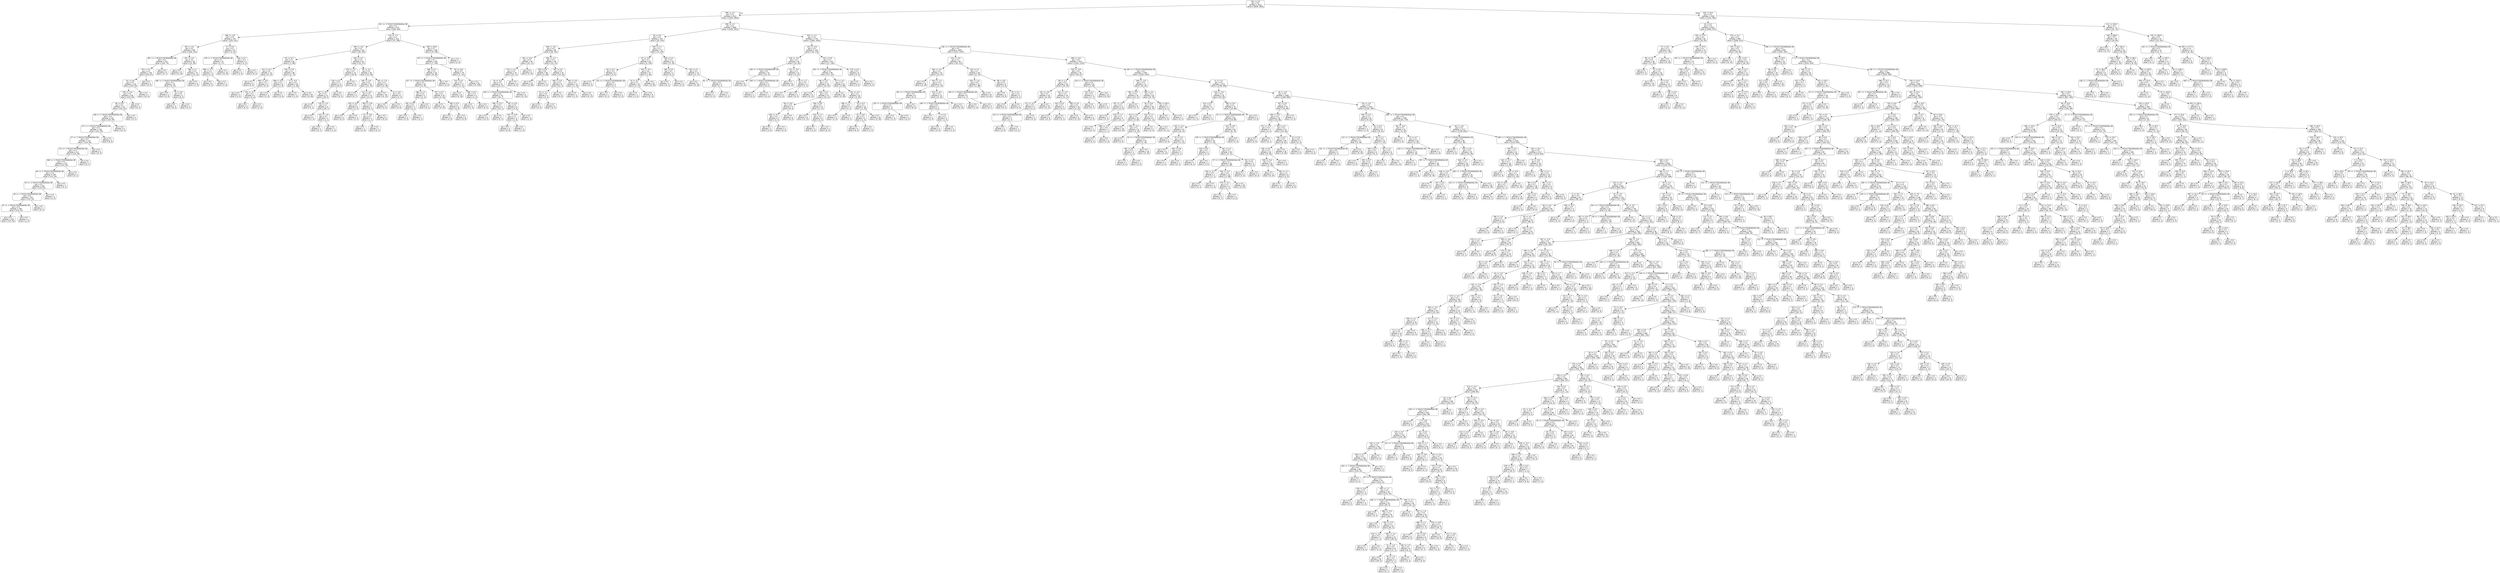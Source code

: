digraph Tree {
node [shape=box, style="rounded", color="black", fontname=helvetica] ;
edge [fontname=helvetica] ;
0 [label="102 <= 4.5\ngini = 0.5\nsamples = 3412\nvalue = [2659, 2655]"] ;
1 [label="399 <= -4.7\ngini = 0.5\nsamples = 2312\nvalue = [1535, 2063]"] ;
0 -> 1 [labeldistance=2.5, labelangle=45, headlabel="True"] ;
2 [label="331 <= -1.7014117331926443e+38\ngini = 0.4\nsamples = 413\nvalue = [206, 440]"] ;
1 -> 2 ;
3 [label="396 <= -3.8\ngini = 0.5\nsamples = 191\nvalue = [159, 141]"] ;
2 -> 3 ;
4 [label="98 <= -1.8\ngini = 0.5\nsamples = 169\nvalue = [156, 110]"] ;
3 -> 4 ;
5 [label="391 <= -1.7014117331926443e+38\ngini = 0.4\nsamples = 141\nvalue = [143, 74]"] ;
4 -> 5 ;
6 [label="95 <= -0.2\ngini = 0.4\nsamples = 135\nvalue = [143, 67]"] ;
5 -> 6 ;
7 [label="61 <= 0.6\ngini = 0.4\nsamples = 133\nvalue = [143, 63]"] ;
6 -> 7 ;
8 [label="378 <= -2.8\ngini = 0.4\nsamples = 128\nvalue = [133, 63]"] ;
7 -> 8 ;
9 [label="85 <= 0.8\ngini = 0.4\nsamples = 127\nvalue = [133, 61]"] ;
8 -> 9 ;
10 [label="340 <= -1.7014117331926443e+38\ngini = 0.4\nsamples = 125\nvalue = [133, 59]"] ;
9 -> 10 ;
11 [label="111 <= -1.7014117331926443e+38\ngini = 0.4\nsamples = 116\nvalue = [121, 59]"] ;
10 -> 11 ;
12 [label="17 <= -1.7014117331926443e+38\ngini = 0.4\nsamples = 113\nvalue = [115, 59]"] ;
11 -> 12 ;
13 [label="174 <= -1.7014117331926443e+38\ngini = 0.4\nsamples = 111\nvalue = [115, 56]"] ;
12 -> 13 ;
14 [label="384 <= -1.7014117331926443e+38\ngini = 0.4\nsamples = 110\nvalue = [115, 55]"] ;
13 -> 14 ;
15 [label="64 <= -1.7014117331926443e+38\ngini = 0.4\nsamples = 109\nvalue = [115, 54]"] ;
14 -> 15 ;
16 [label="52 <= -1.7014117331926443e+38\ngini = 0.4\nsamples = 108\nvalue = [115, 53]"] ;
15 -> 16 ;
17 [label="29 <= -1.7014117331926443e+38\ngini = 0.4\nsamples = 107\nvalue = [114, 53]"] ;
16 -> 17 ;
18 [label="20 <= -1.7014117331926443e+38\ngini = 0.4\nsamples = 106\nvalue = [114, 52]"] ;
17 -> 18 ;
19 [label="gini = 0.4\nsamples = 105\nvalue = [113, 52]"] ;
18 -> 19 ;
20 [label="gini = 0.0\nsamples = 1\nvalue = [1, 0]"] ;
18 -> 20 ;
21 [label="gini = 0.0\nsamples = 1\nvalue = [0, 1]"] ;
17 -> 21 ;
22 [label="gini = 0.0\nsamples = 1\nvalue = [1, 0]"] ;
16 -> 22 ;
23 [label="gini = 0.0\nsamples = 1\nvalue = [0, 1]"] ;
15 -> 23 ;
24 [label="gini = 0.0\nsamples = 1\nvalue = [0, 1]"] ;
14 -> 24 ;
25 [label="gini = 0.0\nsamples = 1\nvalue = [0, 1]"] ;
13 -> 25 ;
26 [label="gini = 0.0\nsamples = 2\nvalue = [0, 3]"] ;
12 -> 26 ;
27 [label="gini = 0.0\nsamples = 3\nvalue = [6, 0]"] ;
11 -> 27 ;
28 [label="gini = 0.0\nsamples = 9\nvalue = [12, 0]"] ;
10 -> 28 ;
29 [label="gini = 0.0\nsamples = 2\nvalue = [0, 2]"] ;
9 -> 29 ;
30 [label="gini = 0.0\nsamples = 1\nvalue = [0, 2]"] ;
8 -> 30 ;
31 [label="gini = 0.0\nsamples = 5\nvalue = [10, 0]"] ;
7 -> 31 ;
32 [label="gini = 0.0\nsamples = 2\nvalue = [0, 4]"] ;
6 -> 32 ;
33 [label="gini = 0.0\nsamples = 6\nvalue = [0, 7]"] ;
5 -> 33 ;
34 [label="201 <= -0.2\ngini = 0.4\nsamples = 28\nvalue = [13, 36]"] ;
4 -> 34 ;
35 [label="gini = 0.0\nsamples = 13\nvalue = [0, 24]"] ;
34 -> 35 ;
36 [label="286 <= 1.1\ngini = 0.5\nsamples = 15\nvalue = [13, 12]"] ;
34 -> 36 ;
37 [label="384 <= -1.7014117331926443e+38\ngini = 0.4\nsamples = 10\nvalue = [6, 12]"] ;
36 -> 37 ;
38 [label="gini = 0.0\nsamples = 5\nvalue = [0, 9]"] ;
37 -> 38 ;
39 [label="76 <= 0.8\ngini = 0.4\nsamples = 5\nvalue = [6, 3]"] ;
37 -> 39 ;
40 [label="gini = 0.0\nsamples = 3\nvalue = [6, 0]"] ;
39 -> 40 ;
41 [label="gini = 0.0\nsamples = 2\nvalue = [0, 3]"] ;
39 -> 41 ;
42 [label="gini = 0.0\nsamples = 5\nvalue = [7, 0]"] ;
36 -> 42 ;
43 [label="57 <= 0.9\ngini = 0.2\nsamples = 22\nvalue = [3, 31]"] ;
3 -> 43 ;
44 [label="178 <= -1.7014117331926443e+38\ngini = 0.1\nsamples = 17\nvalue = [1, 27]"] ;
43 -> 44 ;
45 [label="398 <= -1.4\ngini = 0.4\nsamples = 3\nvalue = [1, 2]"] ;
44 -> 45 ;
46 [label="gini = 0.0\nsamples = 2\nvalue = [0, 2]"] ;
45 -> 46 ;
47 [label="gini = 0.0\nsamples = 1\nvalue = [1, 0]"] ;
45 -> 47 ;
48 [label="gini = 0.0\nsamples = 14\nvalue = [0, 25]"] ;
44 -> 48 ;
49 [label="234 <= 0.7\ngini = 0.4\nsamples = 5\nvalue = [2, 4]"] ;
43 -> 49 ;
50 [label="gini = 0.0\nsamples = 1\nvalue = [2, 0]"] ;
49 -> 50 ;
51 [label="gini = 0.0\nsamples = 4\nvalue = [0, 4]"] ;
49 -> 51 ;
52 [label="176 <= -1.2\ngini = 0.2\nsamples = 222\nvalue = [47, 299]"] ;
2 -> 52 ;
53 [label="393 <= -4.9\ngini = 0.3\nsamples = 116\nvalue = [38, 143]"] ;
52 -> 53 ;
54 [label="63 <= -6.1\ngini = 0.1\nsamples = 62\nvalue = [7, 86]"] ;
53 -> 54 ;
55 [label="312 <= -6.3\ngini = 0.4\nsamples = 14\nvalue = [5, 13]"] ;
54 -> 55 ;
56 [label="gini = 0.0\nsamples = 5\nvalue = [0, 9]"] ;
55 -> 56 ;
57 [label="365 <= -5.9\ngini = 0.5\nsamples = 9\nvalue = [5, 4]"] ;
55 -> 57 ;
58 [label="gini = 0.0\nsamples = 3\nvalue = [3, 0]"] ;
57 -> 58 ;
59 [label="116 <= -4.7\ngini = 0.4\nsamples = 6\nvalue = [2, 4]"] ;
57 -> 59 ;
60 [label="gini = 0.0\nsamples = 4\nvalue = [0, 4]"] ;
59 -> 60 ;
61 [label="gini = 0.0\nsamples = 2\nvalue = [2, 0]"] ;
59 -> 61 ;
62 [label="243 <= -5.6\ngini = 0.1\nsamples = 48\nvalue = [2, 73]"] ;
54 -> 62 ;
63 [label="389 <= -6.0\ngini = 0.2\nsamples = 8\nvalue = [1, 9]"] ;
62 -> 63 ;
64 [label="gini = 0.0\nsamples = 1\nvalue = [1, 0]"] ;
63 -> 64 ;
65 [label="gini = 0.0\nsamples = 7\nvalue = [0, 9]"] ;
63 -> 65 ;
66 [label="0 <= -5.9\ngini = 0.0\nsamples = 40\nvalue = [1, 64]"] ;
62 -> 66 ;
67 [label="gini = 0.0\nsamples = 1\nvalue = [1, 0]"] ;
66 -> 67 ;
68 [label="gini = 0.0\nsamples = 39\nvalue = [0, 64]"] ;
66 -> 68 ;
69 [label="339 <= -5.2\ngini = 0.5\nsamples = 54\nvalue = [31, 57]"] ;
53 -> 69 ;
70 [label="279 <= -1.8\ngini = 0.4\nsamples = 15\nvalue = [18, 8]"] ;
69 -> 70 ;
71 [label="126 <= 0.1\ngini = 0.3\nsamples = 13\nvalue = [18, 4]"] ;
70 -> 71 ;
72 [label="187 <= -5.5\ngini = 0.2\nsamples = 12\nvalue = [18, 2]"] ;
71 -> 72 ;
73 [label="gini = 0.0\nsamples = 1\nvalue = [0, 1]"] ;
72 -> 73 ;
74 [label="116 <= -3.3\ngini = 0.1\nsamples = 11\nvalue = [18, 1]"] ;
72 -> 74 ;
75 [label="gini = 0.0\nsamples = 9\nvalue = [17, 0]"] ;
74 -> 75 ;
76 [label="141 <= -1.9\ngini = 0.5\nsamples = 2\nvalue = [1, 1]"] ;
74 -> 76 ;
77 [label="gini = 0.0\nsamples = 1\nvalue = [0, 1]"] ;
76 -> 77 ;
78 [label="gini = 0.0\nsamples = 1\nvalue = [1, 0]"] ;
76 -> 78 ;
79 [label="gini = 0.0\nsamples = 1\nvalue = [0, 2]"] ;
71 -> 79 ;
80 [label="gini = 0.0\nsamples = 2\nvalue = [0, 4]"] ;
70 -> 80 ;
81 [label="30 <= -4.7\ngini = 0.3\nsamples = 39\nvalue = [13, 49]"] ;
69 -> 81 ;
82 [label="295 <= -4.9\ngini = 0.5\nsamples = 18\nvalue = [11, 13]"] ;
81 -> 82 ;
83 [label="gini = 0.0\nsamples = 5\nvalue = [0, 7]"] ;
82 -> 83 ;
84 [label="112 <= -4.9\ngini = 0.5\nsamples = 13\nvalue = [11, 6]"] ;
82 -> 84 ;
85 [label="154 <= -5.0\ngini = 0.4\nsamples = 6\nvalue = [2, 5]"] ;
84 -> 85 ;
86 [label="gini = 0.0\nsamples = 4\nvalue = [0, 5]"] ;
85 -> 86 ;
87 [label="gini = 0.0\nsamples = 2\nvalue = [2, 0]"] ;
85 -> 87 ;
88 [label="393 <= -4.8\ngini = 0.2\nsamples = 7\nvalue = [9, 1]"] ;
84 -> 88 ;
89 [label="22 <= -4.8\ngini = 0.5\nsamples = 2\nvalue = [1, 1]"] ;
88 -> 89 ;
90 [label="gini = 0.0\nsamples = 1\nvalue = [1, 0]"] ;
89 -> 90 ;
91 [label="gini = 0.0\nsamples = 1\nvalue = [0, 1]"] ;
89 -> 91 ;
92 [label="gini = 0.0\nsamples = 5\nvalue = [8, 0]"] ;
88 -> 92 ;
93 [label="197 <= -1.6\ngini = 0.1\nsamples = 21\nvalue = [2, 36]"] ;
81 -> 93 ;
94 [label="gini = 0.0\nsamples = 16\nvalue = [0, 31]"] ;
93 -> 94 ;
95 [label="8 <= -0.6\ngini = 0.4\nsamples = 5\nvalue = [2, 5]"] ;
93 -> 95 ;
96 [label="gini = 0.0\nsamples = 2\nvalue = [2, 0]"] ;
95 -> 96 ;
97 [label="gini = 0.0\nsamples = 3\nvalue = [0, 5]"] ;
95 -> 97 ;
98 [label="109 <= 49.6\ngini = 0.1\nsamples = 106\nvalue = [9, 156]"] ;
52 -> 98 ;
99 [label="374 <= -1.7014117331926443e+38\ngini = 0.1\nsamples = 105\nvalue = [7, 156]"] ;
98 -> 99 ;
100 [label="198 <= 4.1\ngini = 0.2\nsamples = 26\nvalue = [6, 35]"] ;
99 -> 100 ;
101 [label="317 <= -1.7014117331926443e+38\ngini = 0.2\nsamples = 25\nvalue = [4, 35]"] ;
100 -> 101 ;
102 [label="186 <= 1.4\ngini = 0.5\nsamples = 5\nvalue = [2, 3]"] ;
101 -> 102 ;
103 [label="291 <= 0.3\ngini = 0.4\nsamples = 3\nvalue = [2, 1]"] ;
102 -> 103 ;
104 [label="gini = 0.0\nsamples = 2\nvalue = [2, 0]"] ;
103 -> 104 ;
105 [label="gini = 0.0\nsamples = 1\nvalue = [0, 1]"] ;
103 -> 105 ;
106 [label="gini = 0.0\nsamples = 2\nvalue = [0, 2]"] ;
102 -> 106 ;
107 [label="257 <= 0.7\ngini = 0.1\nsamples = 20\nvalue = [2, 32]"] ;
101 -> 107 ;
108 [label="gini = 0.0\nsamples = 12\nvalue = [0, 23]"] ;
107 -> 108 ;
109 [label="349 <= 0.9\ngini = 0.3\nsamples = 8\nvalue = [2, 9]"] ;
107 -> 109 ;
110 [label="gini = 0.0\nsamples = 2\nvalue = [2, 0]"] ;
109 -> 110 ;
111 [label="gini = 0.0\nsamples = 6\nvalue = [0, 9]"] ;
109 -> 111 ;
112 [label="gini = 0.0\nsamples = 1\nvalue = [2, 0]"] ;
100 -> 112 ;
113 [label="92 <= -0.6\ngini = 0.0\nsamples = 79\nvalue = [1, 121]"] ;
99 -> 113 ;
114 [label="275 <= 0.2\ngini = 0.1\nsamples = 17\nvalue = [1, 21]"] ;
113 -> 114 ;
115 [label="gini = 0.0\nsamples = 12\nvalue = [0, 16]"] ;
114 -> 115 ;
116 [label="384 <= 0.2\ngini = 0.3\nsamples = 5\nvalue = [1, 5]"] ;
114 -> 116 ;
117 [label="gini = 0.0\nsamples = 1\nvalue = [1, 0]"] ;
116 -> 117 ;
118 [label="gini = 0.0\nsamples = 4\nvalue = [0, 5]"] ;
116 -> 118 ;
119 [label="gini = 0.0\nsamples = 62\nvalue = [0, 100]"] ;
113 -> 119 ;
120 [label="gini = 0.0\nsamples = 1\nvalue = [2, 0]"] ;
98 -> 120 ;
121 [label="290 <= -4.7\ngini = 0.5\nsamples = 1899\nvalue = [1329, 1623]"] ;
1 -> 121 ;
122 [label="28 <= 0.0\ngini = 0.3\nsamples = 167\nvalue = [45, 220]"] ;
121 -> 122 ;
123 [label="346 <= -5.6\ngini = 0.4\nsamples = 88\nvalue = [36, 101]"] ;
122 -> 123 ;
124 [label="291 <= -5.6\ngini = 0.5\nsamples = 30\nvalue = [22, 27]"] ;
123 -> 124 ;
125 [label="274 <= -2.3\ngini = 0.5\nsamples = 24\nvalue = [22, 17]"] ;
124 -> 125 ;
126 [label="16 <= -4.3\ngini = 0.5\nsamples = 21\nvalue = [16, 17]"] ;
125 -> 126 ;
127 [label="140 <= -1.7014117331926443e+38\ngini = 0.4\nsamples = 15\nvalue = [16, 7]"] ;
126 -> 127 ;
128 [label="396 <= 12.2\ngini = 0.1\nsamples = 9\nvalue = [14, 1]"] ;
127 -> 128 ;
129 [label="gini = 0.0\nsamples = 8\nvalue = [14, 0]"] ;
128 -> 129 ;
130 [label="gini = 0.0\nsamples = 1\nvalue = [0, 1]"] ;
128 -> 130 ;
131 [label="187 <= 2.6\ngini = 0.4\nsamples = 6\nvalue = [2, 6]"] ;
127 -> 131 ;
132 [label="257 <= -5.9\ngini = 0.2\nsamples = 5\nvalue = [1, 6]"] ;
131 -> 132 ;
133 [label="gini = 0.0\nsamples = 4\nvalue = [0, 6]"] ;
132 -> 133 ;
134 [label="gini = 0.0\nsamples = 1\nvalue = [1, 0]"] ;
132 -> 134 ;
135 [label="gini = 0.0\nsamples = 1\nvalue = [1, 0]"] ;
131 -> 135 ;
136 [label="gini = 0.0\nsamples = 6\nvalue = [0, 10]"] ;
126 -> 136 ;
137 [label="gini = 0.0\nsamples = 3\nvalue = [6, 0]"] ;
125 -> 137 ;
138 [label="gini = 0.0\nsamples = 6\nvalue = [0, 10]"] ;
124 -> 138 ;
139 [label="294 <= -1.0\ngini = 0.3\nsamples = 58\nvalue = [14, 74]"] ;
123 -> 139 ;
140 [label="238 <= 0.8\ngini = 0.0\nsamples = 38\nvalue = [1, 58]"] ;
139 -> 140 ;
141 [label="gini = 0.0\nsamples = 37\nvalue = [0, 58]"] ;
140 -> 141 ;
142 [label="gini = 0.0\nsamples = 1\nvalue = [1, 0]"] ;
140 -> 142 ;
143 [label="347 <= -0.1\ngini = 0.5\nsamples = 20\nvalue = [13, 16]"] ;
139 -> 143 ;
144 [label="356 <= -0.4\ngini = 0.3\nsamples = 8\nvalue = [12, 3]"] ;
143 -> 144 ;
145 [label="32 <= -1.1\ngini = 0.5\nsamples = 4\nvalue = [3, 3]"] ;
144 -> 145 ;
146 [label="gini = 0.0\nsamples = 2\nvalue = [3, 0]"] ;
145 -> 146 ;
147 [label="gini = 0.0\nsamples = 2\nvalue = [0, 3]"] ;
145 -> 147 ;
148 [label="gini = 0.0\nsamples = 4\nvalue = [9, 0]"] ;
144 -> 148 ;
149 [label="356 <= -0.0\ngini = 0.1\nsamples = 12\nvalue = [1, 13]"] ;
143 -> 149 ;
150 [label="gini = 0.0\nsamples = 1\nvalue = [1, 0]"] ;
149 -> 150 ;
151 [label="gini = 0.0\nsamples = 11\nvalue = [0, 13]"] ;
149 -> 151 ;
152 [label="345 <= 1.1\ngini = 0.1\nsamples = 79\nvalue = [9, 119]"] ;
122 -> 152 ;
153 [label="87 <= -0.5\ngini = 0.1\nsamples = 63\nvalue = [4, 100]"] ;
152 -> 153 ;
154 [label="64 <= 0.1\ngini = 0.4\nsamples = 6\nvalue = [3, 6]"] ;
153 -> 154 ;
155 [label="gini = 0.0\nsamples = 3\nvalue = [0, 5]"] ;
154 -> 155 ;
156 [label="131 <= -1.7014117331926443e+38\ngini = 0.4\nsamples = 3\nvalue = [3, 1]"] ;
154 -> 156 ;
157 [label="gini = 0.0\nsamples = 1\nvalue = [0, 1]"] ;
156 -> 157 ;
158 [label="gini = 0.0\nsamples = 2\nvalue = [3, 0]"] ;
156 -> 158 ;
159 [label="379 <= -0.3\ngini = 0.0\nsamples = 57\nvalue = [1, 94]"] ;
153 -> 159 ;
160 [label="74 <= -0.1\ngini = 0.1\nsamples = 10\nvalue = [1, 12]"] ;
159 -> 160 ;
161 [label="gini = 0.0\nsamples = 1\nvalue = [1, 0]"] ;
160 -> 161 ;
162 [label="gini = 0.0\nsamples = 9\nvalue = [0, 12]"] ;
160 -> 162 ;
163 [label="gini = 0.0\nsamples = 47\nvalue = [0, 82]"] ;
159 -> 163 ;
164 [label="109 <= 2.0\ngini = 0.3\nsamples = 16\nvalue = [5, 19]"] ;
152 -> 164 ;
165 [label="190 <= 0.5\ngini = 0.5\nsamples = 4\nvalue = [3, 2]"] ;
164 -> 165 ;
166 [label="gini = 0.0\nsamples = 1\nvalue = [0, 2]"] ;
165 -> 166 ;
167 [label="gini = 0.0\nsamples = 3\nvalue = [3, 0]"] ;
165 -> 167 ;
168 [label="103 <= 3.1\ngini = 0.2\nsamples = 12\nvalue = [2, 17]"] ;
164 -> 168 ;
169 [label="gini = 0.0\nsamples = 9\nvalue = [0, 16]"] ;
168 -> 169 ;
170 [label="81 <= -1.7014117331926443e+38\ngini = 0.4\nsamples = 3\nvalue = [2, 1]"] ;
168 -> 170 ;
171 [label="gini = 0.0\nsamples = 2\nvalue = [2, 0]"] ;
170 -> 171 ;
172 [label="gini = 0.0\nsamples = 1\nvalue = [0, 1]"] ;
170 -> 172 ;
173 [label="323 <= -5.1\ngini = 0.5\nsamples = 1732\nvalue = [1284, 1403]"] ;
121 -> 173 ;
174 [label="132 <= -2.9\ngini = 0.3\nsamples = 129\nvalue = [32, 170]"] ;
173 -> 174 ;
175 [label="136 <= -3.9\ngini = 0.4\nsamples = 28\nvalue = [15, 34]"] ;
174 -> 175 ;
176 [label="198 <= -1.7014117331926443e+38\ngini = 0.5\nsamples = 15\nvalue = [13, 12]"] ;
175 -> 176 ;
177 [label="gini = 0.0\nsamples = 6\nvalue = [0, 10]"] ;
176 -> 177 ;
178 [label="336 <= -1.7014117331926443e+38\ngini = 0.2\nsamples = 9\nvalue = [13, 2]"] ;
176 -> 178 ;
179 [label="gini = 0.0\nsamples = 2\nvalue = [0, 2]"] ;
178 -> 179 ;
180 [label="gini = 0.0\nsamples = 7\nvalue = [13, 0]"] ;
178 -> 180 ;
181 [label="151 <= -3.6\ngini = 0.2\nsamples = 13\nvalue = [2, 22]"] ;
175 -> 181 ;
182 [label="gini = 0.0\nsamples = 9\nvalue = [0, 19]"] ;
181 -> 182 ;
183 [label="48 <= -1.7\ngini = 0.5\nsamples = 4\nvalue = [2, 3]"] ;
181 -> 183 ;
184 [label="gini = 0.0\nsamples = 1\nvalue = [2, 0]"] ;
183 -> 184 ;
185 [label="gini = 0.0\nsamples = 3\nvalue = [0, 3]"] ;
183 -> 185 ;
186 [label="153 <= 3.8\ngini = 0.2\nsamples = 101\nvalue = [17, 136]"] ;
174 -> 186 ;
187 [label="301 <= -1.7014117331926443e+38\ngini = 0.2\nsamples = 95\nvalue = [13, 131]"] ;
186 -> 187 ;
188 [label="88 <= -0.7\ngini = 0.3\nsamples = 34\nvalue = [10, 42]"] ;
187 -> 188 ;
189 [label="gini = 0.0\nsamples = 11\nvalue = [0, 21]"] ;
188 -> 189 ;
190 [label="319 <= 0.2\ngini = 0.4\nsamples = 23\nvalue = [10, 21]"] ;
188 -> 190 ;
191 [label="59 <= -0.6\ngini = 0.4\nsamples = 9\nvalue = [8, 4]"] ;
190 -> 191 ;
192 [label="196 <= -0.7\ngini = 0.4\nsamples = 5\nvalue = [2, 4]"] ;
191 -> 192 ;
193 [label="gini = 0.0\nsamples = 2\nvalue = [2, 0]"] ;
192 -> 193 ;
194 [label="gini = 0.0\nsamples = 3\nvalue = [0, 4]"] ;
192 -> 194 ;
195 [label="gini = 0.0\nsamples = 4\nvalue = [6, 0]"] ;
191 -> 195 ;
196 [label="194 <= 0.8\ngini = 0.2\nsamples = 14\nvalue = [2, 17]"] ;
190 -> 196 ;
197 [label="gini = 0.0\nsamples = 8\nvalue = [0, 13]"] ;
196 -> 197 ;
198 [label="333 <= 1.2\ngini = 0.4\nsamples = 6\nvalue = [2, 4]"] ;
196 -> 198 ;
199 [label="gini = 0.0\nsamples = 2\nvalue = [2, 0]"] ;
198 -> 199 ;
200 [label="gini = 0.0\nsamples = 4\nvalue = [0, 4]"] ;
198 -> 200 ;
201 [label="217 <= -0.1\ngini = 0.1\nsamples = 61\nvalue = [3, 89]"] ;
187 -> 201 ;
202 [label="gini = 0.0\nsamples = 38\nvalue = [0, 56]"] ;
201 -> 202 ;
203 [label="191 <= -0.3\ngini = 0.2\nsamples = 23\nvalue = [3, 33]"] ;
201 -> 203 ;
204 [label="396 <= 1.2\ngini = 0.4\nsamples = 3\nvalue = [2, 1]"] ;
203 -> 204 ;
205 [label="gini = 0.0\nsamples = 2\nvalue = [2, 0]"] ;
204 -> 205 ;
206 [label="gini = 0.0\nsamples = 1\nvalue = [0, 1]"] ;
204 -> 206 ;
207 [label="76 <= 0.3\ngini = 0.1\nsamples = 20\nvalue = [1, 32]"] ;
203 -> 207 ;
208 [label="34 <= 0.8\ngini = 0.3\nsamples = 5\nvalue = [1, 4]"] ;
207 -> 208 ;
209 [label="gini = 0.0\nsamples = 4\nvalue = [0, 4]"] ;
208 -> 209 ;
210 [label="gini = 0.0\nsamples = 1\nvalue = [1, 0]"] ;
208 -> 210 ;
211 [label="gini = 0.0\nsamples = 15\nvalue = [0, 28]"] ;
207 -> 211 ;
212 [label="179 <= 4.0\ngini = 0.5\nsamples = 6\nvalue = [4, 5]"] ;
186 -> 212 ;
213 [label="gini = 0.0\nsamples = 2\nvalue = [4, 0]"] ;
212 -> 213 ;
214 [label="gini = 0.0\nsamples = 4\nvalue = [0, 5]"] ;
212 -> 214 ;
215 [label="146 <= -1.7014117331926443e+38\ngini = 0.5\nsamples = 1603\nvalue = [1252, 1233]"] ;
173 -> 215 ;
216 [label="123 <= -2.6\ngini = 0.2\nsamples = 82\nvalue = [18, 113]"] ;
215 -> 216 ;
217 [label="264 <= -3.5\ngini = 0.4\nsamples = 33\nvalue = [13, 37]"] ;
216 -> 217 ;
218 [label="gini = 0.0\nsamples = 12\nvalue = [0, 18]"] ;
217 -> 218 ;
219 [label="343 <= -1.0\ngini = 0.5\nsamples = 21\nvalue = [13, 19]"] ;
217 -> 219 ;
220 [label="261 <= -1.7014117331926443e+38\ngini = 0.4\nsamples = 8\nvalue = [9, 4]"] ;
219 -> 220 ;
221 [label="120 <= -1.7014117331926443e+38\ngini = 0.3\nsamples = 3\nvalue = [1, 4]"] ;
220 -> 221 ;
222 [label="gini = 0.0\nsamples = 1\nvalue = [1, 0]"] ;
221 -> 222 ;
223 [label="gini = 0.0\nsamples = 2\nvalue = [0, 4]"] ;
221 -> 223 ;
224 [label="gini = 0.0\nsamples = 5\nvalue = [8, 0]"] ;
220 -> 224 ;
225 [label="224 <= -0.4\ngini = 0.3\nsamples = 13\nvalue = [4, 15]"] ;
219 -> 225 ;
226 [label="180 <= -1.7014117331926443e+38\ngini = 0.5\nsamples = 7\nvalue = [4, 5]"] ;
225 -> 226 ;
227 [label="gini = 0.0\nsamples = 2\nvalue = [3, 0]"] ;
226 -> 227 ;
228 [label="1 <= 1.0\ngini = 0.3\nsamples = 5\nvalue = [1, 5]"] ;
226 -> 228 ;
229 [label="gini = 0.0\nsamples = 4\nvalue = [0, 5]"] ;
228 -> 229 ;
230 [label="gini = 0.0\nsamples = 1\nvalue = [1, 0]"] ;
228 -> 230 ;
231 [label="gini = 0.0\nsamples = 6\nvalue = [0, 10]"] ;
225 -> 231 ;
232 [label="210 <= 1.0\ngini = 0.1\nsamples = 49\nvalue = [5, 76]"] ;
216 -> 232 ;
233 [label="255 <= -1.8\ngini = 0.0\nsamples = 41\nvalue = [1, 68]"] ;
232 -> 233 ;
234 [label="185 <= -1.7014117331926443e+38\ngini = 0.2\nsamples = 6\nvalue = [1, 7]"] ;
233 -> 234 ;
235 [label="gini = 0.0\nsamples = 1\nvalue = [1, 0]"] ;
234 -> 235 ;
236 [label="gini = 0.0\nsamples = 5\nvalue = [0, 7]"] ;
234 -> 236 ;
237 [label="gini = 0.0\nsamples = 35\nvalue = [0, 61]"] ;
233 -> 237 ;
238 [label="88 <= 0.8\ngini = 0.4\nsamples = 8\nvalue = [4, 8]"] ;
232 -> 238 ;
239 [label="gini = 0.0\nsamples = 3\nvalue = [0, 6]"] ;
238 -> 239 ;
240 [label="55 <= 2.1\ngini = 0.4\nsamples = 5\nvalue = [4, 2]"] ;
238 -> 240 ;
241 [label="gini = 0.0\nsamples = 2\nvalue = [0, 2]"] ;
240 -> 241 ;
242 [label="gini = 0.0\nsamples = 3\nvalue = [4, 0]"] ;
240 -> 242 ;
243 [label="390 <= -4.6\ngini = 0.5\nsamples = 1521\nvalue = [1234, 1120]"] ;
215 -> 243 ;
244 [label="318 <= -0.8\ngini = 0.2\nsamples = 78\nvalue = [16, 97]"] ;
243 -> 244 ;
245 [label="58 <= -1.3\ngini = 0.4\nsamples = 36\nvalue = [15, 35]"] ;
244 -> 245 ;
246 [label="101 <= -3.9\ngini = 0.2\nsamples = 20\nvalue = [3, 24]"] ;
245 -> 246 ;
247 [label="111 <= -4.1\ngini = 0.5\nsamples = 5\nvalue = [3, 3]"] ;
246 -> 247 ;
248 [label="114 <= -1.7014117331926443e+38\ngini = 0.4\nsamples = 3\nvalue = [3, 1]"] ;
247 -> 248 ;
249 [label="gini = 0.0\nsamples = 2\nvalue = [3, 0]"] ;
248 -> 249 ;
250 [label="gini = 0.0\nsamples = 1\nvalue = [0, 1]"] ;
248 -> 250 ;
251 [label="gini = 0.0\nsamples = 2\nvalue = [0, 2]"] ;
247 -> 251 ;
252 [label="gini = 0.0\nsamples = 15\nvalue = [0, 21]"] ;
246 -> 252 ;
253 [label="161 <= -1.0\ngini = 0.5\nsamples = 16\nvalue = [12, 11]"] ;
245 -> 253 ;
254 [label="143 <= 0.4\ngini = 0.2\nsamples = 6\nvalue = [9, 1]"] ;
253 -> 254 ;
255 [label="gini = 0.0\nsamples = 5\nvalue = [9, 0]"] ;
254 -> 255 ;
256 [label="gini = 0.0\nsamples = 1\nvalue = [0, 1]"] ;
254 -> 256 ;
257 [label="256 <= 2.6\ngini = 0.4\nsamples = 10\nvalue = [3, 10]"] ;
253 -> 257 ;
258 [label="gini = 0.0\nsamples = 8\nvalue = [0, 10]"] ;
257 -> 258 ;
259 [label="gini = 0.0\nsamples = 2\nvalue = [3, 0]"] ;
257 -> 259 ;
260 [label="216 <= -1.7014117331926443e+38\ngini = 0.0\nsamples = 42\nvalue = [1, 62]"] ;
244 -> 260 ;
261 [label="134 <= 0.1\ngini = 0.2\nsamples = 5\nvalue = [1, 7]"] ;
260 -> 261 ;
262 [label="gini = 0.0\nsamples = 4\nvalue = [0, 7]"] ;
261 -> 262 ;
263 [label="gini = 0.0\nsamples = 1\nvalue = [1, 0]"] ;
261 -> 263 ;
264 [label="gini = 0.0\nsamples = 37\nvalue = [0, 55]"] ;
260 -> 264 ;
265 [label="140 <= -1.7014117331926443e+38\ngini = 0.5\nsamples = 1443\nvalue = [1218, 1023]"] ;
243 -> 265 ;
266 [label="209 <= -1.6\ngini = 0.3\nsamples = 71\nvalue = [22, 87]"] ;
265 -> 266 ;
267 [label="281 <= -0.1\ngini = 0.5\nsamples = 18\nvalue = [13, 11]"] ;
266 -> 267 ;
268 [label="197 <= -3.5\ngini = 0.4\nsamples = 12\nvalue = [13, 4]"] ;
267 -> 268 ;
269 [label="gini = 0.0\nsamples = 3\nvalue = [0, 3]"] ;
268 -> 269 ;
270 [label="216 <= -1.7\ngini = 0.1\nsamples = 9\nvalue = [13, 1]"] ;
268 -> 270 ;
271 [label="gini = 0.0\nsamples = 7\nvalue = [12, 0]"] ;
270 -> 271 ;
272 [label="388 <= -1.4\ngini = 0.5\nsamples = 2\nvalue = [1, 1]"] ;
270 -> 272 ;
273 [label="gini = 0.0\nsamples = 1\nvalue = [0, 1]"] ;
272 -> 273 ;
274 [label="gini = 0.0\nsamples = 1\nvalue = [1, 0]"] ;
272 -> 274 ;
275 [label="gini = 0.0\nsamples = 6\nvalue = [0, 7]"] ;
267 -> 275 ;
276 [label="340 <= 4.3\ngini = 0.2\nsamples = 53\nvalue = [9, 76]"] ;
266 -> 276 ;
277 [label="82 <= 0.8\ngini = 0.1\nsamples = 49\nvalue = [6, 75]"] ;
276 -> 277 ;
278 [label="114 <= -0.6\ngini = 0.1\nsamples = 40\nvalue = [3, 64]"] ;
277 -> 278 ;
279 [label="gini = 0.0\nsamples = 19\nvalue = [0, 30]"] ;
278 -> 279 ;
280 [label="206 <= -0.1\ngini = 0.1\nsamples = 21\nvalue = [3, 34]"] ;
278 -> 280 ;
281 [label="gini = 0.0\nsamples = 2\nvalue = [2, 0]"] ;
280 -> 281 ;
282 [label="32 <= -1.7014117331926443e+38\ngini = 0.1\nsamples = 19\nvalue = [1, 34]"] ;
280 -> 282 ;
283 [label="391 <= 0.8\ngini = 0.4\nsamples = 3\nvalue = [1, 2]"] ;
282 -> 283 ;
284 [label="gini = 0.0\nsamples = 2\nvalue = [0, 2]"] ;
283 -> 284 ;
285 [label="gini = 0.0\nsamples = 1\nvalue = [1, 0]"] ;
283 -> 285 ;
286 [label="gini = 0.0\nsamples = 16\nvalue = [0, 32]"] ;
282 -> 286 ;
287 [label="126 <= 1.3\ngini = 0.3\nsamples = 9\nvalue = [3, 11]"] ;
277 -> 287 ;
288 [label="gini = 0.0\nsamples = 2\nvalue = [3, 0]"] ;
287 -> 288 ;
289 [label="gini = 0.0\nsamples = 7\nvalue = [0, 11]"] ;
287 -> 289 ;
290 [label="254 <= 64.0\ngini = 0.4\nsamples = 4\nvalue = [3, 1]"] ;
276 -> 290 ;
291 [label="gini = 0.0\nsamples = 3\nvalue = [3, 0]"] ;
290 -> 291 ;
292 [label="gini = 0.0\nsamples = 1\nvalue = [0, 1]"] ;
290 -> 292 ;
293 [label="11 <= -5.1\ngini = 0.5\nsamples = 1372\nvalue = [1196, 936]"] ;
265 -> 293 ;
294 [label="128 <= -4.4\ngini = 0.4\nsamples = 76\nvalue = [30, 90]"] ;
293 -> 294 ;
295 [label="210 <= 0.1\ngini = 0.2\nsamples = 6\nvalue = [11, 1]"] ;
294 -> 295 ;
296 [label="gini = 0.0\nsamples = 5\nvalue = [11, 0]"] ;
295 -> 296 ;
297 [label="gini = 0.0\nsamples = 1\nvalue = [0, 1]"] ;
295 -> 297 ;
298 [label="258 <= 3.8\ngini = 0.3\nsamples = 70\nvalue = [19, 89]"] ;
294 -> 298 ;
299 [label="57 <= -1.7014117331926443e+38\ngini = 0.3\nsamples = 68\nvalue = [16, 89]"] ;
298 -> 299 ;
300 [label="144 <= -2.4\ngini = 0.5\nsamples = 14\nvalue = [8, 13]"] ;
299 -> 300 ;
301 [label="gini = 0.0\nsamples = 2\nvalue = [6, 0]"] ;
300 -> 301 ;
302 [label="74 <= -0.1\ngini = 0.2\nsamples = 12\nvalue = [2, 13]"] ;
300 -> 302 ;
303 [label="gini = 0.0\nsamples = 9\nvalue = [0, 12]"] ;
302 -> 303 ;
304 [label="284 <= 0.8\ngini = 0.4\nsamples = 3\nvalue = [2, 1]"] ;
302 -> 304 ;
305 [label="gini = 0.0\nsamples = 2\nvalue = [2, 0]"] ;
304 -> 305 ;
306 [label="gini = 0.0\nsamples = 1\nvalue = [0, 1]"] ;
304 -> 306 ;
307 [label="374 <= 3.8\ngini = 0.2\nsamples = 54\nvalue = [8, 76]"] ;
299 -> 307 ;
308 [label="235 <= -1.7014117331926443e+38\ngini = 0.2\nsamples = 53\nvalue = [7, 76]"] ;
307 -> 308 ;
309 [label="230 <= 0.5\ngini = 0.5\nsamples = 4\nvalue = [3, 3]"] ;
308 -> 309 ;
310 [label="gini = 0.0\nsamples = 2\nvalue = [0, 3]"] ;
309 -> 310 ;
311 [label="gini = 0.0\nsamples = 2\nvalue = [3, 0]"] ;
309 -> 311 ;
312 [label="261 <= 2.2\ngini = 0.1\nsamples = 49\nvalue = [4, 73]"] ;
308 -> 312 ;
313 [label="37 <= -1.7014117331926443e+38\ngini = 0.1\nsamples = 44\nvalue = [2, 69]"] ;
312 -> 313 ;
314 [label="159 <= -2.3\ngini = 0.5\nsamples = 2\nvalue = [1, 1]"] ;
313 -> 314 ;
315 [label="gini = 0.0\nsamples = 1\nvalue = [0, 1]"] ;
314 -> 315 ;
316 [label="gini = 0.0\nsamples = 1\nvalue = [1, 0]"] ;
314 -> 316 ;
317 [label="344 <= -2.5\ngini = 0.0\nsamples = 42\nvalue = [1, 68]"] ;
313 -> 317 ;
318 [label="179 <= -3.1\ngini = 0.2\nsamples = 4\nvalue = [1, 7]"] ;
317 -> 318 ;
319 [label="gini = 0.0\nsamples = 3\nvalue = [0, 7]"] ;
318 -> 319 ;
320 [label="gini = 0.0\nsamples = 1\nvalue = [1, 0]"] ;
318 -> 320 ;
321 [label="gini = 0.0\nsamples = 38\nvalue = [0, 61]"] ;
317 -> 321 ;
322 [label="89 <= 2.9\ngini = 0.4\nsamples = 5\nvalue = [2, 4]"] ;
312 -> 322 ;
323 [label="gini = 0.0\nsamples = 2\nvalue = [2, 0]"] ;
322 -> 323 ;
324 [label="gini = 0.0\nsamples = 3\nvalue = [0, 4]"] ;
322 -> 324 ;
325 [label="gini = 0.0\nsamples = 1\nvalue = [1, 0]"] ;
307 -> 325 ;
326 [label="gini = 0.0\nsamples = 2\nvalue = [3, 0]"] ;
298 -> 326 ;
327 [label="16 <= -4.9\ngini = 0.5\nsamples = 1296\nvalue = [1166, 846]"] ;
293 -> 327 ;
328 [label="337 <= 4.0\ngini = 0.3\nsamples = 55\nvalue = [16, 66]"] ;
327 -> 328 ;
329 [label="309 <= -3.5\ngini = 0.3\nsamples = 54\nvalue = [14, 66]"] ;
328 -> 329 ;
330 [label="371 <= -2.6\ngini = 0.3\nsamples = 3\nvalue = [4, 1]"] ;
329 -> 330 ;
331 [label="gini = 0.0\nsamples = 2\nvalue = [4, 0]"] ;
330 -> 331 ;
332 [label="gini = 0.0\nsamples = 1\nvalue = [0, 1]"] ;
330 -> 332 ;
333 [label="263 <= 2.2\ngini = 0.2\nsamples = 51\nvalue = [10, 65]"] ;
329 -> 333 ;
334 [label="246 <= 0.5\ngini = 0.2\nsamples = 46\nvalue = [6, 61]"] ;
333 -> 334 ;
335 [label="246 <= 0.4\ngini = 0.3\nsamples = 28\nvalue = [6, 33]"] ;
334 -> 335 ;
336 [label="349 <= -0.4\ngini = 0.1\nsamples = 25\nvalue = [2, 33]"] ;
335 -> 336 ;
337 [label="gini = 0.0\nsamples = 17\nvalue = [0, 24]"] ;
336 -> 337 ;
338 [label="340 <= -1.7\ngini = 0.3\nsamples = 8\nvalue = [2, 9]"] ;
336 -> 338 ;
339 [label="gini = 0.0\nsamples = 2\nvalue = [2, 0]"] ;
338 -> 339 ;
340 [label="gini = 0.0\nsamples = 6\nvalue = [0, 9]"] ;
338 -> 340 ;
341 [label="gini = 0.0\nsamples = 3\nvalue = [4, 0]"] ;
335 -> 341 ;
342 [label="gini = 0.0\nsamples = 18\nvalue = [0, 28]"] ;
334 -> 342 ;
343 [label="41 <= 2.9\ngini = 0.5\nsamples = 5\nvalue = [4, 4]"] ;
333 -> 343 ;
344 [label="gini = 0.0\nsamples = 2\nvalue = [4, 0]"] ;
343 -> 344 ;
345 [label="gini = 0.0\nsamples = 3\nvalue = [0, 4]"] ;
343 -> 345 ;
346 [label="gini = 0.0\nsamples = 1\nvalue = [2, 0]"] ;
328 -> 346 ;
347 [label="179 <= -5.0\ngini = 0.5\nsamples = 1241\nvalue = [1150, 780]"] ;
327 -> 347 ;
348 [label="392 <= -3.3\ngini = 0.3\nsamples = 42\nvalue = [9, 51]"] ;
347 -> 348 ;
349 [label="gini = 0.0\nsamples = 1\nvalue = [1, 0]"] ;
348 -> 349 ;
350 [label="64 <= 0.5\ngini = 0.2\nsamples = 41\nvalue = [8, 51]"] ;
348 -> 350 ;
351 [label="112 <= -1.7014117331926443e+38\ngini = 0.1\nsamples = 27\nvalue = [1, 36]"] ;
350 -> 351 ;
352 [label="331 <= -1.7014117331926443e+38\ngini = 0.5\nsamples = 2\nvalue = [1, 1]"] ;
351 -> 352 ;
353 [label="gini = 0.0\nsamples = 1\nvalue = [0, 1]"] ;
352 -> 353 ;
354 [label="gini = 0.0\nsamples = 1\nvalue = [1, 0]"] ;
352 -> 354 ;
355 [label="gini = 0.0\nsamples = 25\nvalue = [0, 35]"] ;
351 -> 355 ;
356 [label="30 <= 1.1\ngini = 0.4\nsamples = 14\nvalue = [7, 15]"] ;
350 -> 356 ;
357 [label="300 <= 0.5\ngini = 0.4\nsamples = 6\nvalue = [6, 2]"] ;
356 -> 357 ;
358 [label="gini = 0.0\nsamples = 3\nvalue = [5, 0]"] ;
357 -> 358 ;
359 [label="395 <= 0.3\ngini = 0.4\nsamples = 3\nvalue = [1, 2]"] ;
357 -> 359 ;
360 [label="gini = 0.0\nsamples = 2\nvalue = [0, 2]"] ;
359 -> 360 ;
361 [label="gini = 0.0\nsamples = 1\nvalue = [1, 0]"] ;
359 -> 361 ;
362 [label="58 <= -0.1\ngini = 0.1\nsamples = 8\nvalue = [1, 13]"] ;
356 -> 362 ;
363 [label="gini = 0.0\nsamples = 1\nvalue = [1, 0]"] ;
362 -> 363 ;
364 [label="gini = 0.0\nsamples = 7\nvalue = [0, 13]"] ;
362 -> 364 ;
365 [label="346 <= -1.7014117331926443e+38\ngini = 0.5\nsamples = 1199\nvalue = [1141, 729]"] ;
347 -> 365 ;
366 [label="86 <= -3.9\ngini = 0.2\nsamples = 22\nvalue = [5, 35]"] ;
365 -> 366 ;
367 [label="gini = 0.0\nsamples = 2\nvalue = [2, 0]"] ;
366 -> 367 ;
368 [label="37 <= 4.7\ngini = 0.1\nsamples = 20\nvalue = [3, 35]"] ;
366 -> 368 ;
369 [label="219 <= -1.7014117331926443e+38\ngini = 0.1\nsamples = 19\nvalue = [2, 35]"] ;
368 -> 369 ;
370 [label="gini = 0.0\nsamples = 1\nvalue = [1, 0]"] ;
369 -> 370 ;
371 [label="207 <= -1.7014117331926443e+38\ngini = 0.1\nsamples = 18\nvalue = [1, 35]"] ;
369 -> 371 ;
372 [label="gini = 0.0\nsamples = 1\nvalue = [1, 0]"] ;
371 -> 372 ;
373 [label="gini = 0.0\nsamples = 17\nvalue = [0, 35]"] ;
371 -> 373 ;
374 [label="gini = 0.0\nsamples = 1\nvalue = [1, 0]"] ;
368 -> 374 ;
375 [label="83 <= -4.9\ngini = 0.5\nsamples = 1177\nvalue = [1136, 694]"] ;
365 -> 375 ;
376 [label="72 <= -1.7014117331926443e+38\ngini = 0.4\nsamples = 38\nvalue = [13, 40]"] ;
375 -> 376 ;
377 [label="gini = 0.0\nsamples = 3\nvalue = [3, 0]"] ;
376 -> 377 ;
378 [label="244 <= 3.8\ngini = 0.3\nsamples = 35\nvalue = [10, 40]"] ;
376 -> 378 ;
379 [label="164 <= -2.1\ngini = 0.3\nsamples = 33\nvalue = [8, 40]"] ;
378 -> 379 ;
380 [label="328 <= -3.0\ngini = 0.5\nsamples = 9\nvalue = [7, 8]"] ;
379 -> 380 ;
381 [label="gini = 0.0\nsamples = 4\nvalue = [0, 7]"] ;
380 -> 381 ;
382 [label="337 <= 0.4\ngini = 0.2\nsamples = 5\nvalue = [7, 1]"] ;
380 -> 382 ;
383 [label="gini = 0.0\nsamples = 4\nvalue = [7, 0]"] ;
382 -> 383 ;
384 [label="gini = 0.0\nsamples = 1\nvalue = [0, 1]"] ;
382 -> 384 ;
385 [label="282 <= -1.7014117331926443e+38\ngini = 0.1\nsamples = 24\nvalue = [1, 32]"] ;
379 -> 385 ;
386 [label="241 <= -1.7014117331926443e+38\ngini = 0.4\nsamples = 4\nvalue = [1, 3]"] ;
385 -> 386 ;
387 [label="gini = 0.0\nsamples = 1\nvalue = [1, 0]"] ;
386 -> 387 ;
388 [label="gini = 0.0\nsamples = 3\nvalue = [0, 3]"] ;
386 -> 388 ;
389 [label="gini = 0.0\nsamples = 20\nvalue = [0, 29]"] ;
385 -> 389 ;
390 [label="gini = 0.0\nsamples = 2\nvalue = [2, 0]"] ;
378 -> 390 ;
391 [label="298 <= -1.7014117331926443e+38\ngini = 0.5\nsamples = 1139\nvalue = [1123, 654]"] ;
375 -> 391 ;
392 [label="255 <= 2.0\ngini = 0.2\nsamples = 22\nvalue = [5, 30]"] ;
391 -> 392 ;
393 [label="144 <= -2.2\ngini = 0.2\nsamples = 20\nvalue = [3, 30]"] ;
392 -> 393 ;
394 [label="gini = 0.0\nsamples = 1\nvalue = [2, 0]"] ;
393 -> 394 ;
395 [label="167 <= -0.9\ngini = 0.1\nsamples = 19\nvalue = [1, 30]"] ;
393 -> 395 ;
396 [label="176 <= -0.8\ngini = 0.2\nsamples = 7\nvalue = [1, 7]"] ;
395 -> 396 ;
397 [label="gini = 0.0\nsamples = 6\nvalue = [0, 7]"] ;
396 -> 397 ;
398 [label="gini = 0.0\nsamples = 1\nvalue = [1, 0]"] ;
396 -> 398 ;
399 [label="gini = 0.0\nsamples = 12\nvalue = [0, 23]"] ;
395 -> 399 ;
400 [label="gini = 0.0\nsamples = 2\nvalue = [2, 0]"] ;
392 -> 400 ;
401 [label="182 <= -8.4\ngini = 0.5\nsamples = 1117\nvalue = [1118, 624]"] ;
391 -> 401 ;
402 [label="74 <= -3.6\ngini = 0.3\nsamples = 26\nvalue = [9, 33]"] ;
401 -> 402 ;
403 [label="gini = 0.0\nsamples = 2\nvalue = [3, 0]"] ;
402 -> 403 ;
404 [label="264 <= 1.4\ngini = 0.3\nsamples = 24\nvalue = [6, 33]"] ;
402 -> 404 ;
405 [label="98 <= 0.3\ngini = 0.1\nsamples = 18\nvalue = [2, 30]"] ;
404 -> 405 ;
406 [label="gini = 0.0\nsamples = 14\nvalue = [0, 24]"] ;
405 -> 406 ;
407 [label="229 <= 0.2\ngini = 0.4\nsamples = 4\nvalue = [2, 6]"] ;
405 -> 407 ;
408 [label="gini = 0.0\nsamples = 1\nvalue = [2, 0]"] ;
407 -> 408 ;
409 [label="gini = 0.0\nsamples = 3\nvalue = [0, 6]"] ;
407 -> 409 ;
410 [label="381 <= 3.7\ngini = 0.5\nsamples = 6\nvalue = [4, 3]"] ;
404 -> 410 ;
411 [label="gini = 0.0\nsamples = 4\nvalue = [4, 0]"] ;
410 -> 411 ;
412 [label="gini = 0.0\nsamples = 2\nvalue = [0, 3]"] ;
410 -> 412 ;
413 [label="168 <= 4.5\ngini = 0.5\nsamples = 1091\nvalue = [1109, 591]"] ;
401 -> 413 ;
414 [label="354 <= 1.3\ngini = 0.4\nsamples = 1074\nvalue = [1105, 568]"] ;
413 -> 414 ;
415 [label="120 <= -3.5\ngini = 0.5\nsamples = 843\nvalue = [825, 491]"] ;
414 -> 415 ;
416 [label="0 <= -0.5\ngini = 0.2\nsamples = 67\nvalue = [98, 13]"] ;
415 -> 416 ;
417 [label="66 <= -4.4\ngini = 0.2\nsamples = 64\nvalue = [95, 10]"] ;
416 -> 417 ;
418 [label="306 <= -4.4\ngini = 0.4\nsamples = 12\nvalue = [15, 6]"] ;
417 -> 418 ;
419 [label="gini = 0.0\nsamples = 9\nvalue = [15, 0]"] ;
418 -> 419 ;
420 [label="gini = 0.0\nsamples = 3\nvalue = [0, 6]"] ;
418 -> 420 ;
421 [label="40 <= -4.7\ngini = 0.1\nsamples = 52\nvalue = [80, 4]"] ;
417 -> 421 ;
422 [label="gini = 0.0\nsamples = 1\nvalue = [0, 1]"] ;
421 -> 422 ;
423 [label="340 <= -4.6\ngini = 0.1\nsamples = 51\nvalue = [80, 3]"] ;
421 -> 423 ;
424 [label="153 <= -2.1\ngini = 0.5\nsamples = 2\nvalue = [1, 1]"] ;
423 -> 424 ;
425 [label="gini = 0.0\nsamples = 1\nvalue = [0, 1]"] ;
424 -> 425 ;
426 [label="gini = 0.0\nsamples = 1\nvalue = [1, 0]"] ;
424 -> 426 ;
427 [label="259 <= -3.8\ngini = 0.0\nsamples = 49\nvalue = [79, 2]"] ;
423 -> 427 ;
428 [label="gini = 0.0\nsamples = 30\nvalue = [49, 0]"] ;
427 -> 428 ;
429 [label="175 <= -3.8\ngini = 0.1\nsamples = 19\nvalue = [30, 2]"] ;
427 -> 429 ;
430 [label="85 <= -4.0\ngini = 0.4\nsamples = 3\nvalue = [1, 2]"] ;
429 -> 430 ;
431 [label="gini = 0.0\nsamples = 1\nvalue = [1, 0]"] ;
430 -> 431 ;
432 [label="gini = 0.0\nsamples = 2\nvalue = [0, 2]"] ;
430 -> 432 ;
433 [label="gini = 0.0\nsamples = 16\nvalue = [29, 0]"] ;
429 -> 433 ;
434 [label="339 <= -0.3\ngini = 0.5\nsamples = 3\nvalue = [3, 3]"] ;
416 -> 434 ;
435 [label="gini = 0.0\nsamples = 2\nvalue = [0, 3]"] ;
434 -> 435 ;
436 [label="gini = 0.0\nsamples = 1\nvalue = [3, 0]"] ;
434 -> 436 ;
437 [label="25 <= -3.5\ngini = 0.5\nsamples = 776\nvalue = [727, 478]"] ;
415 -> 437 ;
438 [label="154 <= -1.7014117331926443e+38\ngini = 0.2\nsamples = 23\nvalue = [4, 36]"] ;
437 -> 438 ;
439 [label="287 <= -0.6\ngini = 0.4\nsamples = 3\nvalue = [3, 1]"] ;
438 -> 439 ;
440 [label="gini = 0.0\nsamples = 1\nvalue = [0, 1]"] ;
439 -> 440 ;
441 [label="gini = 0.0\nsamples = 2\nvalue = [3, 0]"] ;
439 -> 441 ;
442 [label="39 <= -1.7014117331926443e+38\ngini = 0.1\nsamples = 20\nvalue = [1, 35]"] ;
438 -> 442 ;
443 [label="gini = 0.0\nsamples = 1\nvalue = [1, 0]"] ;
442 -> 443 ;
444 [label="gini = 0.0\nsamples = 19\nvalue = [0, 35]"] ;
442 -> 444 ;
445 [label="29 <= -3.5\ngini = 0.5\nsamples = 753\nvalue = [723, 442]"] ;
437 -> 445 ;
446 [label="gini = 0.0\nsamples = 13\nvalue = [0, 21]"] ;
445 -> 446 ;
447 [label="131 <= 1.3\ngini = 0.5\nsamples = 740\nvalue = [723, 421]"] ;
445 -> 447 ;
448 [label="217 <= -1.7\ngini = 0.5\nsamples = 704\nvalue = [705, 385]"] ;
447 -> 448 ;
449 [label="357 <= -1.8\ngini = 0.5\nsamples = 122\nvalue = [93, 101]"] ;
448 -> 449 ;
450 [label="265 <= -3.6\ngini = 0.5\nsamples = 83\nvalue = [78, 43]"] ;
449 -> 450 ;
451 [label="gini = 0.0\nsamples = 4\nvalue = [0, 8]"] ;
450 -> 451 ;
452 [label="123 <= -1.7\ngini = 0.4\nsamples = 79\nvalue = [78, 35]"] ;
450 -> 452 ;
453 [label="44 <= -1.9\ngini = 0.4\nsamples = 72\nvalue = [77, 29]"] ;
452 -> 453 ;
454 [label="331 <= -1.9\ngini = 0.5\nsamples = 56\nvalue = [51, 28]"] ;
453 -> 454 ;
455 [label="274 <= -2.4\ngini = 0.4\nsamples = 48\nvalue = [50, 19]"] ;
454 -> 455 ;
456 [label="293 <= -2.9\ngini = 0.5\nsamples = 30\nvalue = [25, 18]"] ;
455 -> 456 ;
457 [label="259 <= -3.1\ngini = 0.3\nsamples = 18\nvalue = [22, 5]"] ;
456 -> 457 ;
458 [label="9 <= -3.3\ngini = 0.5\nsamples = 10\nvalue = [7, 5]"] ;
457 -> 458 ;
459 [label="gini = 0.0\nsamples = 5\nvalue = [6, 0]"] ;
458 -> 459 ;
460 [label="380 <= -3.1\ngini = 0.3\nsamples = 5\nvalue = [1, 5]"] ;
458 -> 460 ;
461 [label="gini = 0.0\nsamples = 1\nvalue = [1, 0]"] ;
460 -> 461 ;
462 [label="gini = 0.0\nsamples = 4\nvalue = [0, 5]"] ;
460 -> 462 ;
463 [label="gini = 0.0\nsamples = 8\nvalue = [15, 0]"] ;
457 -> 463 ;
464 [label="117 <= -2.4\ngini = 0.3\nsamples = 12\nvalue = [3, 13]"] ;
456 -> 464 ;
465 [label="309 <= -2.7\ngini = 0.5\nsamples = 6\nvalue = [3, 5]"] ;
464 -> 465 ;
466 [label="gini = 0.0\nsamples = 4\nvalue = [0, 5]"] ;
465 -> 466 ;
467 [label="gini = 0.0\nsamples = 2\nvalue = [3, 0]"] ;
465 -> 467 ;
468 [label="gini = 0.0\nsamples = 6\nvalue = [0, 8]"] ;
464 -> 468 ;
469 [label="110 <= -2.5\ngini = 0.1\nsamples = 18\nvalue = [25, 1]"] ;
455 -> 469 ;
470 [label="59 <= -2.0\ngini = 0.4\nsamples = 3\nvalue = [2, 1]"] ;
469 -> 470 ;
471 [label="gini = 0.0\nsamples = 1\nvalue = [0, 1]"] ;
470 -> 471 ;
472 [label="gini = 0.0\nsamples = 2\nvalue = [2, 0]"] ;
470 -> 472 ;
473 [label="gini = 0.0\nsamples = 15\nvalue = [23, 0]"] ;
469 -> 473 ;
474 [label="234 <= -2.1\ngini = 0.2\nsamples = 8\nvalue = [1, 9]"] ;
454 -> 474 ;
475 [label="gini = 0.0\nsamples = 1\nvalue = [1, 0]"] ;
474 -> 475 ;
476 [label="gini = 0.0\nsamples = 7\nvalue = [0, 9]"] ;
474 -> 476 ;
477 [label="100 <= -1.9\ngini = 0.1\nsamples = 16\nvalue = [26, 1]"] ;
453 -> 477 ;
478 [label="55 <= -1.8\ngini = 0.4\nsamples = 3\nvalue = [2, 1]"] ;
477 -> 478 ;
479 [label="gini = 0.0\nsamples = 2\nvalue = [2, 0]"] ;
478 -> 479 ;
480 [label="gini = 0.0\nsamples = 1\nvalue = [0, 1]"] ;
478 -> 480 ;
481 [label="gini = 0.0\nsamples = 13\nvalue = [24, 0]"] ;
477 -> 481 ;
482 [label="346 <= -1.6\ngini = 0.2\nsamples = 7\nvalue = [1, 6]"] ;
452 -> 482 ;
483 [label="gini = 0.0\nsamples = 6\nvalue = [0, 6]"] ;
482 -> 483 ;
484 [label="gini = 0.0\nsamples = 1\nvalue = [1, 0]"] ;
482 -> 484 ;
485 [label="57 <= -0.7\ngini = 0.3\nsamples = 39\nvalue = [15, 58]"] ;
449 -> 485 ;
486 [label="102 <= -2.2\ngini = 0.2\nsamples = 35\nvalue = [7, 57]"] ;
485 -> 486 ;
487 [label="48 <= 0.1\ngini = 0.4\nsamples = 3\nvalue = [2, 1]"] ;
486 -> 487 ;
488 [label="gini = 0.0\nsamples = 2\nvalue = [2, 0]"] ;
487 -> 488 ;
489 [label="gini = 0.0\nsamples = 1\nvalue = [0, 1]"] ;
487 -> 489 ;
490 [label="163 <= -1.7\ngini = 0.2\nsamples = 32\nvalue = [5, 56]"] ;
486 -> 490 ;
491 [label="174 <= -1.8\ngini = 0.3\nsamples = 13\nvalue = [5, 20]"] ;
490 -> 491 ;
492 [label="26 <= -1.7\ngini = 0.1\nsamples = 9\nvalue = [1, 19]"] ;
491 -> 492 ;
493 [label="gini = 0.0\nsamples = 7\nvalue = [0, 17]"] ;
492 -> 493 ;
494 [label="247 <= -1.6\ngini = 0.4\nsamples = 2\nvalue = [1, 2]"] ;
492 -> 494 ;
495 [label="gini = 0.0\nsamples = 1\nvalue = [1, 0]"] ;
494 -> 495 ;
496 [label="gini = 0.0\nsamples = 1\nvalue = [0, 2]"] ;
494 -> 496 ;
497 [label="134 <= -2.0\ngini = 0.3\nsamples = 4\nvalue = [4, 1]"] ;
491 -> 497 ;
498 [label="gini = 0.0\nsamples = 1\nvalue = [0, 1]"] ;
497 -> 498 ;
499 [label="gini = 0.0\nsamples = 3\nvalue = [4, 0]"] ;
497 -> 499 ;
500 [label="gini = 0.0\nsamples = 19\nvalue = [0, 36]"] ;
490 -> 500 ;
501 [label="82 <= -1.7014117331926443e+38\ngini = 0.2\nsamples = 4\nvalue = [8, 1]"] ;
485 -> 501 ;
502 [label="gini = 0.0\nsamples = 1\nvalue = [0, 1]"] ;
501 -> 502 ;
503 [label="gini = 0.0\nsamples = 3\nvalue = [8, 0]"] ;
501 -> 503 ;
504 [label="282 <= -1.8\ngini = 0.4\nsamples = 582\nvalue = [612, 284]"] ;
448 -> 504 ;
505 [label="296 <= -1.8\ngini = 0.4\nsamples = 13\nvalue = [5, 16]"] ;
504 -> 505 ;
506 [label="gini = 0.0\nsamples = 3\nvalue = [4, 0]"] ;
505 -> 506 ;
507 [label="303 <= -1.7014117331926443e+38\ngini = 0.1\nsamples = 10\nvalue = [1, 16]"] ;
505 -> 507 ;
508 [label="gini = 0.0\nsamples = 1\nvalue = [1, 0]"] ;
507 -> 508 ;
509 [label="gini = 0.0\nsamples = 9\nvalue = [0, 16]"] ;
507 -> 509 ;
510 [label="9 <= -2.0\ngini = 0.4\nsamples = 569\nvalue = [607, 268]"] ;
504 -> 510 ;
511 [label="gini = 0.0\nsamples = 6\nvalue = [0, 8]"] ;
510 -> 511 ;
512 [label="354 <= -1.9\ngini = 0.4\nsamples = 563\nvalue = [607, 260]"] ;
510 -> 512 ;
513 [label="212 <= -1.4\ngini = 0.3\nsamples = 11\nvalue = [3, 13]"] ;
512 -> 513 ;
514 [label="241 <= -1.4\ngini = 0.4\nsamples = 3\nvalue = [3, 1]"] ;
513 -> 514 ;
515 [label="gini = 0.0\nsamples = 1\nvalue = [0, 1]"] ;
514 -> 515 ;
516 [label="gini = 0.0\nsamples = 2\nvalue = [3, 0]"] ;
514 -> 516 ;
517 [label="gini = 0.0\nsamples = 8\nvalue = [0, 12]"] ;
513 -> 517 ;
518 [label="134 <= -1.7014117331926443e+38\ngini = 0.4\nsamples = 552\nvalue = [604, 247]"] ;
512 -> 518 ;
519 [label="192 <= 1.0\ngini = 0.2\nsamples = 8\nvalue = [1, 10]"] ;
518 -> 519 ;
520 [label="gini = 0.0\nsamples = 7\nvalue = [0, 10]"] ;
519 -> 520 ;
521 [label="gini = 0.0\nsamples = 1\nvalue = [1, 0]"] ;
519 -> 521 ;
522 [label="4 <= 1.6\ngini = 0.4\nsamples = 544\nvalue = [603, 237]"] ;
518 -> 522 ;
523 [label="77 <= -2.0\ngini = 0.4\nsamples = 537\nvalue = [601, 229]"] ;
522 -> 523 ;
524 [label="27 <= -0.0\ngini = 0.3\nsamples = 13\nvalue = [3, 12]"] ;
523 -> 524 ;
525 [label="72 <= -1.7\ngini = 0.2\nsamples = 10\nvalue = [1, 11]"] ;
524 -> 525 ;
526 [label="gini = 0.0\nsamples = 1\nvalue = [1, 0]"] ;
525 -> 526 ;
527 [label="gini = 0.0\nsamples = 9\nvalue = [0, 11]"] ;
525 -> 527 ;
528 [label="398 <= -0.1\ngini = 0.4\nsamples = 3\nvalue = [2, 1]"] ;
524 -> 528 ;
529 [label="gini = 0.0\nsamples = 1\nvalue = [0, 1]"] ;
528 -> 529 ;
530 [label="gini = 0.0\nsamples = 2\nvalue = [2, 0]"] ;
528 -> 530 ;
531 [label="202 <= 1.1\ngini = 0.4\nsamples = 524\nvalue = [598, 217]"] ;
523 -> 531 ;
532 [label="356 <= 0.5\ngini = 0.4\nsamples = 493\nvalue = [552, 214]"] ;
531 -> 532 ;
533 [label="285 <= 0.9\ngini = 0.4\nsamples = 398\nvalue = [460, 145]"] ;
532 -> 533 ;
534 [label="97 <= 0.4\ngini = 0.4\nsamples = 393\nvalue = [459, 139]"] ;
533 -> 534 ;
535 [label="18 <= 1.3\ngini = 0.4\nsamples = 355\nvalue = [392, 138]"] ;
534 -> 535 ;
536 [label="179 <= 0.3\ngini = 0.4\nsamples = 351\nvalue = [392, 133]"] ;
535 -> 536 ;
537 [label="199 <= -0.2\ngini = 0.4\nsamples = 309\nvalue = [359, 107]"] ;
536 -> 537 ;
538 [label="214 <= -0.5\ngini = 0.4\nsamples = 233\nvalue = [248, 95]"] ;
537 -> 538 ;
539 [label="35 <= 0.0\ngini = 0.3\nsamples = 169\nvalue = [204, 52]"] ;
538 -> 539 ;
540 [label="250 <= -1.7014117331926443e+38\ngini = 0.3\nsamples = 166\nvalue = [204, 48]"] ;
539 -> 540 ;
541 [label="gini = 0.0\nsamples = 2\nvalue = [0, 4]"] ;
540 -> 541 ;
542 [label="7 <= -0.8\ngini = 0.3\nsamples = 164\nvalue = [204, 44]"] ;
540 -> 542 ;
543 [label="130 <= -0.7\ngini = 0.4\nsamples = 107\nvalue = [125, 38]"] ;
542 -> 543 ;
544 [label="245 <= -0.4\ngini = 0.3\nsamples = 101\nvalue = [124, 29]"] ;
543 -> 544 ;
545 [label="169 <= -0.7\ngini = 0.3\nsamples = 100\nvalue = [124, 26]"] ;
544 -> 545 ;
546 [label="143 <= -1.7014117331926443e+38\ngini = 0.3\nsamples = 99\nvalue = [124, 24]"] ;
545 -> 546 ;
547 [label="gini = 0.0\nsamples = 2\nvalue = [0, 2]"] ;
546 -> 547 ;
548 [label="67 <= -1.7014117331926443e+38\ngini = 0.3\nsamples = 97\nvalue = [124, 22]"] ;
546 -> 548 ;
549 [label="243 <= -0.9\ngini = 0.4\nsamples = 3\nvalue = [1, 3]"] ;
548 -> 549 ;
550 [label="gini = 0.0\nsamples = 2\nvalue = [0, 3]"] ;
549 -> 550 ;
551 [label="gini = 0.0\nsamples = 1\nvalue = [1, 0]"] ;
549 -> 551 ;
552 [label="294 <= -1.1\ngini = 0.2\nsamples = 94\nvalue = [123, 19]"] ;
548 -> 552 ;
553 [label="206 <= -1.7014117331926443e+38\ngini = 0.1\nsamples = 55\nvalue = [81, 6]"] ;
552 -> 553 ;
554 [label="gini = 0.0\nsamples = 1\nvalue = [0, 1]"] ;
553 -> 554 ;
555 [label="380 <= -2.0\ngini = 0.1\nsamples = 54\nvalue = [81, 5]"] ;
553 -> 555 ;
556 [label="gini = 0.0\nsamples = 1\nvalue = [0, 1]"] ;
555 -> 556 ;
557 [label="352 <= -2.0\ngini = 0.1\nsamples = 53\nvalue = [81, 4]"] ;
555 -> 557 ;
558 [label="275 <= -1.6\ngini = 0.5\nsamples = 2\nvalue = [1, 1]"] ;
557 -> 558 ;
559 [label="gini = 0.0\nsamples = 1\nvalue = [0, 1]"] ;
558 -> 559 ;
560 [label="gini = 0.0\nsamples = 1\nvalue = [1, 0]"] ;
558 -> 560 ;
561 [label="395 <= -1.0\ngini = 0.1\nsamples = 51\nvalue = [80, 3]"] ;
557 -> 561 ;
562 [label="12 <= -1.0\ngini = 0.0\nsamples = 43\nvalue = [71, 1]"] ;
561 -> 562 ;
563 [label="gini = 0.0\nsamples = 39\nvalue = [64, 0]"] ;
562 -> 563 ;
564 [label="18 <= -1.3\ngini = 0.2\nsamples = 4\nvalue = [7, 1]"] ;
562 -> 564 ;
565 [label="gini = 0.0\nsamples = 1\nvalue = [0, 1]"] ;
564 -> 565 ;
566 [label="gini = 0.0\nsamples = 3\nvalue = [7, 0]"] ;
564 -> 566 ;
567 [label="144 <= -1.5\ngini = 0.3\nsamples = 8\nvalue = [9, 2]"] ;
561 -> 567 ;
568 [label="gini = 0.0\nsamples = 1\nvalue = [0, 2]"] ;
567 -> 568 ;
569 [label="gini = 0.0\nsamples = 7\nvalue = [9, 0]"] ;
567 -> 569 ;
570 [label="296 <= -1.1\ngini = 0.4\nsamples = 39\nvalue = [42, 13]"] ;
552 -> 570 ;
571 [label="gini = 0.0\nsamples = 4\nvalue = [0, 5]"] ;
570 -> 571 ;
572 [label="370 <= -1.0\ngini = 0.3\nsamples = 35\nvalue = [42, 8]"] ;
570 -> 572 ;
573 [label="286 <= -1.1\ngini = 0.5\nsamples = 12\nvalue = [7, 7]"] ;
572 -> 573 ;
574 [label="gini = 0.0\nsamples = 4\nvalue = [5, 0]"] ;
573 -> 574 ;
575 [label="16 <= -0.8\ngini = 0.3\nsamples = 8\nvalue = [2, 7]"] ;
573 -> 575 ;
576 [label="gini = 0.0\nsamples = 6\nvalue = [0, 7]"] ;
575 -> 576 ;
577 [label="gini = 0.0\nsamples = 2\nvalue = [2, 0]"] ;
575 -> 577 ;
578 [label="132 <= -0.8\ngini = 0.1\nsamples = 23\nvalue = [35, 1]"] ;
572 -> 578 ;
579 [label="gini = 0.0\nsamples = 21\nvalue = [33, 0]"] ;
578 -> 579 ;
580 [label="112 <= -0.6\ngini = 0.4\nsamples = 2\nvalue = [2, 1]"] ;
578 -> 580 ;
581 [label="gini = 0.0\nsamples = 1\nvalue = [0, 1]"] ;
580 -> 581 ;
582 [label="gini = 0.0\nsamples = 1\nvalue = [2, 0]"] ;
580 -> 582 ;
583 [label="gini = 0.0\nsamples = 1\nvalue = [0, 2]"] ;
545 -> 583 ;
584 [label="gini = 0.0\nsamples = 1\nvalue = [0, 3]"] ;
544 -> 584 ;
585 [label="221 <= -1.7014117331926443e+38\ngini = 0.2\nsamples = 6\nvalue = [1, 9]"] ;
543 -> 585 ;
586 [label="gini = 0.0\nsamples = 1\nvalue = [1, 0]"] ;
585 -> 586 ;
587 [label="gini = 0.0\nsamples = 5\nvalue = [0, 9]"] ;
585 -> 587 ;
588 [label="81 <= 0.3\ngini = 0.1\nsamples = 57\nvalue = [79, 6]"] ;
542 -> 588 ;
589 [label="334 <= -1.1\ngini = 0.1\nsamples = 56\nvalue = [79, 5]"] ;
588 -> 589 ;
590 [label="200 <= -0.8\ngini = 0.4\nsamples = 7\nvalue = [6, 2]"] ;
589 -> 590 ;
591 [label="gini = 0.0\nsamples = 5\nvalue = [6, 0]"] ;
590 -> 591 ;
592 [label="gini = 0.0\nsamples = 2\nvalue = [0, 2]"] ;
590 -> 592 ;
593 [label="222 <= -0.6\ngini = 0.1\nsamples = 49\nvalue = [73, 3]"] ;
589 -> 593 ;
594 [label="279 <= -0.6\ngini = 0.2\nsamples = 23\nvalue = [30, 3]"] ;
593 -> 594 ;
595 [label="gini = 0.0\nsamples = 15\nvalue = [25, 0]"] ;
594 -> 595 ;
596 [label="362 <= -0.6\ngini = 0.5\nsamples = 8\nvalue = [5, 3]"] ;
594 -> 596 ;
597 [label="311 <= -0.7\ngini = 0.4\nsamples = 4\nvalue = [1, 3]"] ;
596 -> 597 ;
598 [label="gini = 0.0\nsamples = 1\nvalue = [1, 0]"] ;
597 -> 598 ;
599 [label="gini = 0.0\nsamples = 3\nvalue = [0, 3]"] ;
597 -> 599 ;
600 [label="gini = 0.0\nsamples = 4\nvalue = [4, 0]"] ;
596 -> 600 ;
601 [label="gini = 0.0\nsamples = 26\nvalue = [43, 0]"] ;
593 -> 601 ;
602 [label="gini = 0.0\nsamples = 1\nvalue = [0, 1]"] ;
588 -> 602 ;
603 [label="gini = 0.0\nsamples = 3\nvalue = [0, 4]"] ;
539 -> 603 ;
604 [label="212 <= -0.5\ngini = 0.5\nsamples = 64\nvalue = [44, 43]"] ;
538 -> 604 ;
605 [label="248 <= -0.9\ngini = 0.1\nsamples = 9\nvalue = [1, 12]"] ;
604 -> 605 ;
606 [label="gini = 0.0\nsamples = 1\nvalue = [1, 0]"] ;
605 -> 606 ;
607 [label="gini = 0.0\nsamples = 8\nvalue = [0, 12]"] ;
605 -> 607 ;
608 [label="390 <= -0.4\ngini = 0.5\nsamples = 55\nvalue = [43, 31]"] ;
604 -> 608 ;
609 [label="220 <= -0.5\ngini = 0.4\nsamples = 15\nvalue = [6, 14]"] ;
608 -> 609 ;
610 [label="214 <= -0.4\ngini = 0.2\nsamples = 6\nvalue = [6, 1]"] ;
609 -> 610 ;
611 [label="gini = 0.0\nsamples = 1\nvalue = [0, 1]"] ;
610 -> 611 ;
612 [label="gini = 0.0\nsamples = 5\nvalue = [6, 0]"] ;
610 -> 612 ;
613 [label="gini = 0.0\nsamples = 9\nvalue = [0, 13]"] ;
609 -> 613 ;
614 [label="76 <= -0.5\ngini = 0.4\nsamples = 40\nvalue = [37, 17]"] ;
608 -> 614 ;
615 [label="282 <= -0.4\ngini = 0.4\nsamples = 7\nvalue = [3, 7]"] ;
614 -> 615 ;
616 [label="gini = 0.0\nsamples = 3\nvalue = [3, 0]"] ;
615 -> 616 ;
617 [label="gini = 0.0\nsamples = 4\nvalue = [0, 7]"] ;
615 -> 617 ;
618 [label="85 <= -0.8\ngini = 0.4\nsamples = 33\nvalue = [34, 10]"] ;
614 -> 618 ;
619 [label="gini = 0.0\nsamples = 1\nvalue = [0, 2]"] ;
618 -> 619 ;
620 [label="239 <= -0.2\ngini = 0.3\nsamples = 32\nvalue = [34, 8]"] ;
618 -> 620 ;
621 [label="258 <= -0.3\ngini = 0.4\nsamples = 22\nvalue = [19, 8]"] ;
620 -> 621 ;
622 [label="378 <= -0.1\ngini = 0.2\nsamples = 15\nvalue = [18, 2]"] ;
621 -> 622 ;
623 [label="228 <= -0.4\ngini = 0.1\nsamples = 14\nvalue = [18, 1]"] ;
622 -> 623 ;
624 [label="9 <= -0.4\ngini = 0.3\nsamples = 4\nvalue = [4, 1]"] ;
623 -> 624 ;
625 [label="gini = 0.0\nsamples = 1\nvalue = [0, 1]"] ;
624 -> 625 ;
626 [label="gini = 0.0\nsamples = 3\nvalue = [4, 0]"] ;
624 -> 626 ;
627 [label="gini = 0.0\nsamples = 10\nvalue = [14, 0]"] ;
623 -> 627 ;
628 [label="gini = 0.0\nsamples = 1\nvalue = [0, 1]"] ;
622 -> 628 ;
629 [label="193 <= 0.3\ngini = 0.2\nsamples = 7\nvalue = [1, 6]"] ;
621 -> 629 ;
630 [label="gini = 0.0\nsamples = 6\nvalue = [0, 6]"] ;
629 -> 630 ;
631 [label="gini = 0.0\nsamples = 1\nvalue = [1, 0]"] ;
629 -> 631 ;
632 [label="gini = 0.0\nsamples = 10\nvalue = [15, 0]"] ;
620 -> 632 ;
633 [label="344 <= 0.4\ngini = 0.2\nsamples = 76\nvalue = [111, 12]"] ;
537 -> 633 ;
634 [label="188 <= -0.4\ngini = 0.1\nsamples = 73\nvalue = [110, 8]"] ;
633 -> 634 ;
635 [label="23 <= -0.4\ngini = 0.5\nsamples = 5\nvalue = [4, 5]"] ;
634 -> 635 ;
636 [label="gini = 0.0\nsamples = 3\nvalue = [4, 0]"] ;
635 -> 636 ;
637 [label="gini = 0.0\nsamples = 2\nvalue = [0, 5]"] ;
635 -> 637 ;
638 [label="175 <= 0.8\ngini = 0.1\nsamples = 68\nvalue = [106, 3]"] ;
634 -> 638 ;
639 [label="20 <= -1.7014117331926443e+38\ngini = 0.0\nsamples = 67\nvalue = [106, 2]"] ;
638 -> 639 ;
640 [label="63 <= 0.2\ngini = 0.4\nsamples = 3\nvalue = [2, 1]"] ;
639 -> 640 ;
641 [label="gini = 0.0\nsamples = 2\nvalue = [2, 0]"] ;
640 -> 641 ;
642 [label="gini = 0.0\nsamples = 1\nvalue = [0, 1]"] ;
640 -> 642 ;
643 [label="139 <= 0.3\ngini = 0.0\nsamples = 64\nvalue = [104, 1]"] ;
639 -> 643 ;
644 [label="gini = 0.0\nsamples = 60\nvalue = [101, 0]"] ;
643 -> 644 ;
645 [label="201 <= 0.3\ngini = 0.4\nsamples = 4\nvalue = [3, 1]"] ;
643 -> 645 ;
646 [label="gini = 0.0\nsamples = 3\nvalue = [3, 0]"] ;
645 -> 646 ;
647 [label="gini = 0.0\nsamples = 1\nvalue = [0, 1]"] ;
645 -> 647 ;
648 [label="gini = 0.0\nsamples = 1\nvalue = [0, 1]"] ;
638 -> 648 ;
649 [label="384 <= 0.5\ngini = 0.3\nsamples = 3\nvalue = [1, 4]"] ;
633 -> 649 ;
650 [label="gini = 0.0\nsamples = 2\nvalue = [0, 4]"] ;
649 -> 650 ;
651 [label="gini = 0.0\nsamples = 1\nvalue = [1, 0]"] ;
649 -> 651 ;
652 [label="194 <= 0.4\ngini = 0.5\nsamples = 42\nvalue = [33, 26]"] ;
536 -> 652 ;
653 [label="304 <= -0.2\ngini = 0.4\nsamples = 21\nvalue = [9, 21]"] ;
652 -> 653 ;
654 [label="gini = 0.0\nsamples = 4\nvalue = [5, 0]"] ;
653 -> 654 ;
655 [label="141 <= 0.5\ngini = 0.3\nsamples = 17\nvalue = [4, 21]"] ;
653 -> 655 ;
656 [label="335 <= 0.5\ngini = 0.2\nsamples = 15\nvalue = [2, 21]"] ;
655 -> 656 ;
657 [label="75 <= 0.1\ngini = 0.1\nsamples = 14\nvalue = [1, 21]"] ;
656 -> 657 ;
658 [label="gini = 0.0\nsamples = 1\nvalue = [1, 0]"] ;
657 -> 658 ;
659 [label="gini = 0.0\nsamples = 13\nvalue = [0, 21]"] ;
657 -> 659 ;
660 [label="gini = 0.0\nsamples = 1\nvalue = [1, 0]"] ;
656 -> 660 ;
661 [label="gini = 0.0\nsamples = 2\nvalue = [2, 0]"] ;
655 -> 661 ;
662 [label="179 <= 0.5\ngini = 0.3\nsamples = 21\nvalue = [24, 5]"] ;
652 -> 662 ;
663 [label="12 <= 0.2\ngini = 0.2\nsamples = 19\nvalue = [24, 3]"] ;
662 -> 663 ;
664 [label="gini = 0.0\nsamples = 3\nvalue = [0, 3]"] ;
663 -> 664 ;
665 [label="gini = 0.0\nsamples = 16\nvalue = [24, 0]"] ;
663 -> 665 ;
666 [label="gini = 0.0\nsamples = 2\nvalue = [0, 2]"] ;
662 -> 666 ;
667 [label="gini = 0.0\nsamples = 4\nvalue = [0, 5]"] ;
535 -> 667 ;
668 [label="292 <= 0.4\ngini = 0.0\nsamples = 38\nvalue = [67, 1]"] ;
534 -> 668 ;
669 [label="gini = 0.0\nsamples = 29\nvalue = [54, 0]"] ;
668 -> 669 ;
670 [label="314 <= 0.5\ngini = 0.1\nsamples = 9\nvalue = [13, 1]"] ;
668 -> 670 ;
671 [label="gini = 0.0\nsamples = 1\nvalue = [0, 1]"] ;
670 -> 671 ;
672 [label="gini = 0.0\nsamples = 8\nvalue = [13, 0]"] ;
670 -> 672 ;
673 [label="21 <= -1.0\ngini = 0.2\nsamples = 5\nvalue = [1, 6]"] ;
533 -> 673 ;
674 [label="gini = 0.0\nsamples = 1\nvalue = [1, 0]"] ;
673 -> 674 ;
675 [label="gini = 0.0\nsamples = 4\nvalue = [0, 6]"] ;
673 -> 675 ;
676 [label="327 <= 0.6\ngini = 0.5\nsamples = 95\nvalue = [92, 69]"] ;
532 -> 676 ;
677 [label="383 <= 0.1\ngini = 0.4\nsamples = 37\nvalue = [22, 44]"] ;
676 -> 677 ;
678 [label="282 <= -0.4\ngini = 0.4\nsamples = 10\nvalue = [12, 5]"] ;
677 -> 678 ;
679 [label="gini = 0.0\nsamples = 3\nvalue = [0, 4]"] ;
678 -> 679 ;
680 [label="266 <= -0.3\ngini = 0.1\nsamples = 7\nvalue = [12, 1]"] ;
678 -> 680 ;
681 [label="gini = 0.0\nsamples = 1\nvalue = [0, 1]"] ;
680 -> 681 ;
682 [label="gini = 0.0\nsamples = 6\nvalue = [12, 0]"] ;
680 -> 682 ;
683 [label="293 <= 0.6\ngini = 0.3\nsamples = 27\nvalue = [10, 39]"] ;
677 -> 683 ;
684 [label="354 <= 0.5\ngini = 0.5\nsamples = 14\nvalue = [10, 14]"] ;
683 -> 684 ;
685 [label="89 <= 0.7\ngini = 0.1\nsamples = 7\nvalue = [1, 13]"] ;
684 -> 685 ;
686 [label="gini = 0.0\nsamples = 6\nvalue = [0, 13]"] ;
685 -> 686 ;
687 [label="gini = 0.0\nsamples = 1\nvalue = [1, 0]"] ;
685 -> 687 ;
688 [label="257 <= 0.6\ngini = 0.2\nsamples = 7\nvalue = [9, 1]"] ;
684 -> 688 ;
689 [label="gini = 0.0\nsamples = 6\nvalue = [9, 0]"] ;
688 -> 689 ;
690 [label="gini = 0.0\nsamples = 1\nvalue = [0, 1]"] ;
688 -> 690 ;
691 [label="gini = 0.0\nsamples = 13\nvalue = [0, 25]"] ;
683 -> 691 ;
692 [label="339 <= 0.3\ngini = 0.4\nsamples = 58\nvalue = [70, 25]"] ;
676 -> 692 ;
693 [label="250 <= 0.4\ngini = 0.2\nsamples = 6\nvalue = [1, 9]"] ;
692 -> 693 ;
694 [label="gini = 0.0\nsamples = 1\nvalue = [1, 0]"] ;
693 -> 694 ;
695 [label="gini = 0.0\nsamples = 5\nvalue = [0, 9]"] ;
693 -> 695 ;
696 [label="362 <= 0.4\ngini = 0.3\nsamples = 52\nvalue = [69, 16]"] ;
692 -> 696 ;
697 [label="348 <= 0.6\ngini = 0.3\nsamples = 4\nvalue = [2, 7]"] ;
696 -> 697 ;
698 [label="gini = 0.0\nsamples = 1\nvalue = [2, 0]"] ;
697 -> 698 ;
699 [label="gini = 0.0\nsamples = 3\nvalue = [0, 7]"] ;
697 -> 699 ;
700 [label="227 <= 1.3\ngini = 0.2\nsamples = 48\nvalue = [67, 9]"] ;
696 -> 700 ;
701 [label="281 <= 0.6\ngini = 0.2\nsamples = 46\nvalue = [67, 7]"] ;
700 -> 701 ;
702 [label="217 <= 0.7\ngini = 0.4\nsamples = 11\nvalue = [13, 5]"] ;
701 -> 702 ;
703 [label="gini = 0.0\nsamples = 6\nvalue = [12, 0]"] ;
702 -> 703 ;
704 [label="81 <= 0.5\ngini = 0.3\nsamples = 5\nvalue = [1, 5]"] ;
702 -> 704 ;
705 [label="gini = 0.0\nsamples = 1\nvalue = [1, 0]"] ;
704 -> 705 ;
706 [label="gini = 0.0\nsamples = 4\nvalue = [0, 5]"] ;
704 -> 706 ;
707 [label="69 <= 1.0\ngini = 0.1\nsamples = 35\nvalue = [54, 2]"] ;
701 -> 707 ;
708 [label="gini = 0.0\nsamples = 26\nvalue = [44, 0]"] ;
707 -> 708 ;
709 [label="11 <= 0.9\ngini = 0.3\nsamples = 9\nvalue = [10, 2]"] ;
707 -> 709 ;
710 [label="gini = 0.0\nsamples = 1\nvalue = [0, 1]"] ;
709 -> 710 ;
711 [label="224 <= 1.0\ngini = 0.2\nsamples = 8\nvalue = [10, 1]"] ;
709 -> 711 ;
712 [label="gini = 0.0\nsamples = 6\nvalue = [9, 0]"] ;
711 -> 712 ;
713 [label="163 <= 1.0\ngini = 0.5\nsamples = 2\nvalue = [1, 1]"] ;
711 -> 713 ;
714 [label="gini = 0.0\nsamples = 1\nvalue = [0, 1]"] ;
713 -> 714 ;
715 [label="gini = 0.0\nsamples = 1\nvalue = [1, 0]"] ;
713 -> 715 ;
716 [label="gini = 0.0\nsamples = 2\nvalue = [0, 2]"] ;
700 -> 716 ;
717 [label="251 <= 1.4\ngini = 0.1\nsamples = 31\nvalue = [46, 3]"] ;
531 -> 717 ;
718 [label="345 <= 0.7\ngini = 0.1\nsamples = 30\nvalue = [46, 2]"] ;
717 -> 718 ;
719 [label="gini = 0.0\nsamples = 1\nvalue = [0, 1]"] ;
718 -> 719 ;
720 [label="266 <= 1.3\ngini = 0.0\nsamples = 29\nvalue = [46, 1]"] ;
718 -> 720 ;
721 [label="gini = 0.0\nsamples = 27\nvalue = [44, 0]"] ;
720 -> 721 ;
722 [label="33 <= 0.5\ngini = 0.4\nsamples = 2\nvalue = [2, 1]"] ;
720 -> 722 ;
723 [label="gini = 0.0\nsamples = 1\nvalue = [2, 0]"] ;
722 -> 723 ;
724 [label="gini = 0.0\nsamples = 1\nvalue = [0, 1]"] ;
722 -> 724 ;
725 [label="gini = 0.0\nsamples = 1\nvalue = [0, 1]"] ;
717 -> 725 ;
726 [label="368 <= 1.5\ngini = 0.3\nsamples = 7\nvalue = [2, 8]"] ;
522 -> 726 ;
727 [label="gini = 0.0\nsamples = 5\nvalue = [0, 8]"] ;
726 -> 727 ;
728 [label="gini = 0.0\nsamples = 2\nvalue = [2, 0]"] ;
726 -> 728 ;
729 [label="233 <= 3.0\ngini = 0.4\nsamples = 36\nvalue = [18, 36]"] ;
447 -> 729 ;
730 [label="38 <= 1.3\ngini = 0.4\nsamples = 33\nvalue = [13, 36]"] ;
729 -> 730 ;
731 [label="337 <= 0.2\ngini = 0.5\nsamples = 18\nvalue = [11, 13]"] ;
730 -> 731 ;
732 [label="115 <= 0.4\ngini = 0.2\nsamples = 6\nvalue = [1, 9]"] ;
731 -> 732 ;
733 [label="gini = 0.0\nsamples = 1\nvalue = [1, 0]"] ;
732 -> 733 ;
734 [label="gini = 0.0\nsamples = 5\nvalue = [0, 9]"] ;
732 -> 734 ;
735 [label="345 <= 1.4\ngini = 0.4\nsamples = 12\nvalue = [10, 4]"] ;
731 -> 735 ;
736 [label="268 <= -0.0\ngini = 0.2\nsamples = 9\nvalue = [10, 1]"] ;
735 -> 736 ;
737 [label="gini = 0.0\nsamples = 1\nvalue = [0, 1]"] ;
736 -> 737 ;
738 [label="gini = 0.0\nsamples = 8\nvalue = [10, 0]"] ;
736 -> 738 ;
739 [label="gini = 0.0\nsamples = 3\nvalue = [0, 3]"] ;
735 -> 739 ;
740 [label="395 <= -1.7014117331926443e+38\ngini = 0.1\nsamples = 15\nvalue = [2, 23]"] ;
730 -> 740 ;
741 [label="gini = 0.0\nsamples = 1\nvalue = [1, 0]"] ;
740 -> 741 ;
742 [label="342 <= 1.3\ngini = 0.1\nsamples = 14\nvalue = [1, 23]"] ;
740 -> 742 ;
743 [label="gini = 0.0\nsamples = 10\nvalue = [0, 19]"] ;
742 -> 743 ;
744 [label="85 <= 1.3\ngini = 0.3\nsamples = 4\nvalue = [1, 4]"] ;
742 -> 744 ;
745 [label="gini = 0.0\nsamples = 1\nvalue = [1, 0]"] ;
744 -> 745 ;
746 [label="gini = 0.0\nsamples = 3\nvalue = [0, 4]"] ;
744 -> 746 ;
747 [label="gini = 0.0\nsamples = 3\nvalue = [5, 0]"] ;
729 -> 747 ;
748 [label="50 <= 1.3\ngini = 0.3\nsamples = 231\nvalue = [280, 77]"] ;
414 -> 748 ;
749 [label="137 <= 1.2\ngini = 0.5\nsamples = 15\nvalue = [8, 14]"] ;
748 -> 749 ;
750 [label="327 <= 0.2\ngini = 0.3\nsamples = 6\nvalue = [8, 2]"] ;
749 -> 750 ;
751 [label="gini = 0.0\nsamples = 1\nvalue = [0, 1]"] ;
750 -> 751 ;
752 [label="218 <= 3.4\ngini = 0.2\nsamples = 5\nvalue = [8, 1]"] ;
750 -> 752 ;
753 [label="gini = 0.0\nsamples = 4\nvalue = [8, 0]"] ;
752 -> 753 ;
754 [label="gini = 0.0\nsamples = 1\nvalue = [0, 1]"] ;
752 -> 754 ;
755 [label="gini = 0.0\nsamples = 9\nvalue = [0, 12]"] ;
749 -> 755 ;
756 [label="18 <= -1.7014117331926443e+38\ngini = 0.3\nsamples = 216\nvalue = [272, 63]"] ;
748 -> 756 ;
757 [label="gini = 0.0\nsamples = 1\nvalue = [0, 3]"] ;
756 -> 757 ;
758 [label="79 <= 0.8\ngini = 0.3\nsamples = 215\nvalue = [272, 60]"] ;
756 -> 758 ;
759 [label="172 <= 3.1\ngini = 0.4\nsamples = 8\nvalue = [3, 7]"] ;
758 -> 759 ;
760 [label="gini = 0.0\nsamples = 6\nvalue = [0, 7]"] ;
759 -> 760 ;
761 [label="gini = 0.0\nsamples = 2\nvalue = [3, 0]"] ;
759 -> 761 ;
762 [label="204 <= 0.8\ngini = 0.3\nsamples = 207\nvalue = [269, 53]"] ;
758 -> 762 ;
763 [label="gini = 0.0\nsamples = 3\nvalue = [0, 4]"] ;
762 -> 763 ;
764 [label="2 <= -1.7014117331926443e+38\ngini = 0.3\nsamples = 204\nvalue = [269, 49]"] ;
762 -> 764 ;
765 [label="362 <= 3.6\ngini = 0.4\nsamples = 4\nvalue = [2, 4]"] ;
764 -> 765 ;
766 [label="gini = 0.0\nsamples = 3\nvalue = [0, 4]"] ;
765 -> 766 ;
767 [label="gini = 0.0\nsamples = 1\nvalue = [2, 0]"] ;
765 -> 767 ;
768 [label="112 <= -1.7014117331926443e+38\ngini = 0.2\nsamples = 200\nvalue = [267, 45]"] ;
764 -> 768 ;
769 [label="gini = 0.0\nsamples = 1\nvalue = [0, 2]"] ;
768 -> 769 ;
770 [label="93 <= 5.0\ngini = 0.2\nsamples = 199\nvalue = [267, 43]"] ;
768 -> 770 ;
771 [label="388 <= 1.8\ngini = 0.2\nsamples = 197\nvalue = [267, 41]"] ;
770 -> 771 ;
772 [label="380 <= 1.8\ngini = 0.1\nsamples = 46\nvalue = [75, 3]"] ;
771 -> 772 ;
773 [label="194 <= 1.4\ngini = 0.0\nsamples = 39\nvalue = [68, 1]"] ;
772 -> 773 ;
774 [label="281 <= 0.9\ngini = 0.2\nsamples = 5\nvalue = [8, 1]"] ;
773 -> 774 ;
775 [label="gini = 0.0\nsamples = 1\nvalue = [0, 1]"] ;
774 -> 775 ;
776 [label="gini = 0.0\nsamples = 4\nvalue = [8, 0]"] ;
774 -> 776 ;
777 [label="gini = 0.0\nsamples = 34\nvalue = [60, 0]"] ;
773 -> 777 ;
778 [label="336 <= 1.4\ngini = 0.3\nsamples = 7\nvalue = [7, 2]"] ;
772 -> 778 ;
779 [label="gini = 0.0\nsamples = 2\nvalue = [0, 2]"] ;
778 -> 779 ;
780 [label="gini = 0.0\nsamples = 5\nvalue = [7, 0]"] ;
778 -> 780 ;
781 [label="234 <= 1.4\ngini = 0.3\nsamples = 151\nvalue = [192, 38]"] ;
771 -> 781 ;
782 [label="gini = 0.0\nsamples = 2\nvalue = [0, 2]"] ;
781 -> 782 ;
783 [label="145 <= 2.4\ngini = 0.3\nsamples = 149\nvalue = [192, 36]"] ;
781 -> 783 ;
784 [label="201 <= 2.3\ngini = 0.4\nsamples = 51\nvalue = [51, 20]"] ;
783 -> 784 ;
785 [label="333 <= 2.1\ngini = 0.3\nsamples = 43\nvalue = [50, 11]"] ;
784 -> 785 ;
786 [label="6 <= 2.7\ngini = 0.1\nsamples = 28\nvalue = [42, 3]"] ;
785 -> 786 ;
787 [label="57 <= 1.4\ngini = 0.0\nsamples = 27\nvalue = [42, 1]"] ;
786 -> 787 ;
788 [label="gini = 0.0\nsamples = 1\nvalue = [0, 1]"] ;
787 -> 788 ;
789 [label="gini = 0.0\nsamples = 26\nvalue = [42, 0]"] ;
787 -> 789 ;
790 [label="gini = 0.0\nsamples = 1\nvalue = [0, 2]"] ;
786 -> 790 ;
791 [label="292 <= 2.2\ngini = 0.5\nsamples = 15\nvalue = [8, 8]"] ;
785 -> 791 ;
792 [label="gini = 0.0\nsamples = 5\nvalue = [0, 5]"] ;
791 -> 792 ;
793 [label="280 <= 1.6\ngini = 0.4\nsamples = 10\nvalue = [8, 3]"] ;
791 -> 793 ;
794 [label="gini = 0.0\nsamples = 2\nvalue = [0, 2]"] ;
793 -> 794 ;
795 [label="382 <= 1.8\ngini = 0.2\nsamples = 8\nvalue = [8, 1]"] ;
793 -> 795 ;
796 [label="gini = 0.0\nsamples = 1\nvalue = [0, 1]"] ;
795 -> 796 ;
797 [label="gini = 0.0\nsamples = 7\nvalue = [8, 0]"] ;
795 -> 797 ;
798 [label="160 <= 3.7\ngini = 0.2\nsamples = 8\nvalue = [1, 9]"] ;
784 -> 798 ;
799 [label="gini = 0.0\nsamples = 7\nvalue = [0, 9]"] ;
798 -> 799 ;
800 [label="gini = 0.0\nsamples = 1\nvalue = [1, 0]"] ;
798 -> 800 ;
801 [label="56 <= 1.9\ngini = 0.2\nsamples = 98\nvalue = [141, 16]"] ;
783 -> 801 ;
802 [label="92 <= 1.7\ngini = 0.4\nsamples = 3\nvalue = [1, 2]"] ;
801 -> 802 ;
803 [label="gini = 0.0\nsamples = 1\nvalue = [1, 0]"] ;
802 -> 803 ;
804 [label="gini = 0.0\nsamples = 2\nvalue = [0, 2]"] ;
802 -> 804 ;
805 [label="213 <= -1.7014117331926443e+38\ngini = 0.2\nsamples = 95\nvalue = [140, 14]"] ;
801 -> 805 ;
806 [label="gini = 0.0\nsamples = 1\nvalue = [0, 1]"] ;
805 -> 806 ;
807 [label="378 <= -1.7014117331926443e+38\ngini = 0.2\nsamples = 94\nvalue = [140, 13]"] ;
805 -> 807 ;
808 [label="245 <= 3.3\ngini = 0.5\nsamples = 2\nvalue = [2, 3]"] ;
807 -> 808 ;
809 [label="gini = 0.0\nsamples = 1\nvalue = [2, 0]"] ;
808 -> 809 ;
810 [label="gini = 0.0\nsamples = 1\nvalue = [0, 3]"] ;
808 -> 810 ;
811 [label="102 <= 2.0\ngini = 0.1\nsamples = 92\nvalue = [138, 10]"] ;
807 -> 811 ;
812 [label="gini = 0.0\nsamples = 1\nvalue = [0, 1]"] ;
811 -> 812 ;
813 [label="73 <= 4.0\ngini = 0.1\nsamples = 91\nvalue = [138, 9]"] ;
811 -> 813 ;
814 [label="153 <= 2.0\ngini = 0.1\nsamples = 75\nvalue = [117, 4]"] ;
813 -> 814 ;
815 [label="126 <= 2.6\ngini = 0.4\nsamples = 3\nvalue = [2, 1]"] ;
814 -> 815 ;
816 [label="gini = 0.0\nsamples = 2\nvalue = [2, 0]"] ;
815 -> 816 ;
817 [label="gini = 0.0\nsamples = 1\nvalue = [0, 1]"] ;
815 -> 817 ;
818 [label="134 <= 4.6\ngini = 0.0\nsamples = 72\nvalue = [115, 3]"] ;
814 -> 818 ;
819 [label="335 <= 3.2\ngini = 0.0\nsamples = 71\nvalue = [115, 2]"] ;
818 -> 819 ;
820 [label="gini = 0.0\nsamples = 44\nvalue = [78, 0]"] ;
819 -> 820 ;
821 [label="309 <= 3.0\ngini = 0.1\nsamples = 27\nvalue = [37, 2]"] ;
819 -> 821 ;
822 [label="gini = 0.0\nsamples = 1\nvalue = [0, 1]"] ;
821 -> 822 ;
823 [label="343 <= 3.0\ngini = 0.1\nsamples = 26\nvalue = [37, 1]"] ;
821 -> 823 ;
824 [label="gini = 0.0\nsamples = 1\nvalue = [0, 1]"] ;
823 -> 824 ;
825 [label="gini = 0.0\nsamples = 25\nvalue = [37, 0]"] ;
823 -> 825 ;
826 [label="gini = 0.0\nsamples = 1\nvalue = [0, 1]"] ;
818 -> 826 ;
827 [label="157 <= 4.1\ngini = 0.3\nsamples = 16\nvalue = [21, 5]"] ;
813 -> 827 ;
828 [label="232 <= 3.2\ngini = 0.3\nsamples = 3\nvalue = [1, 4]"] ;
827 -> 828 ;
829 [label="gini = 0.0\nsamples = 1\nvalue = [1, 0]"] ;
828 -> 829 ;
830 [label="gini = 0.0\nsamples = 2\nvalue = [0, 4]"] ;
828 -> 830 ;
831 [label="165 <= 4.5\ngini = 0.1\nsamples = 13\nvalue = [20, 1]"] ;
827 -> 831 ;
832 [label="gini = 0.0\nsamples = 12\nvalue = [20, 0]"] ;
831 -> 832 ;
833 [label="gini = 0.0\nsamples = 1\nvalue = [0, 1]"] ;
831 -> 833 ;
834 [label="gini = 0.0\nsamples = 2\nvalue = [0, 2]"] ;
770 -> 834 ;
835 [label="134 <= -1.7014117331926443e+38\ngini = 0.3\nsamples = 17\nvalue = [4, 23]"] ;
413 -> 835 ;
836 [label="gini = 0.0\nsamples = 1\nvalue = [2, 0]"] ;
835 -> 836 ;
837 [label="112 <= -1.7014117331926443e+38\ngini = 0.1\nsamples = 16\nvalue = [2, 23]"] ;
835 -> 837 ;
838 [label="gini = 0.0\nsamples = 1\nvalue = [1, 0]"] ;
837 -> 838 ;
839 [label="123 <= -1.7014117331926443e+38\ngini = 0.1\nsamples = 15\nvalue = [1, 23]"] ;
837 -> 839 ;
840 [label="54 <= 19.2\ngini = 0.3\nsamples = 3\nvalue = [1, 4]"] ;
839 -> 840 ;
841 [label="gini = 0.0\nsamples = 1\nvalue = [0, 2]"] ;
840 -> 841 ;
842 [label="48 <= 66.7\ngini = 0.4\nsamples = 2\nvalue = [1, 2]"] ;
840 -> 842 ;
843 [label="gini = 0.0\nsamples = 1\nvalue = [1, 0]"] ;
842 -> 843 ;
844 [label="gini = 0.0\nsamples = 1\nvalue = [0, 2]"] ;
842 -> 844 ;
845 [label="gini = 0.0\nsamples = 12\nvalue = [0, 19]"] ;
839 -> 845 ;
846 [label="263 <= 76.4\ngini = 0.5\nsamples = 1100\nvalue = [1124, 592]"] ;
0 -> 846 [labeldistance=2.5, labelangle=-45, headlabel="False"] ;
847 [label="16 <= 4.2\ngini = 0.4\nsamples = 1029\nvalue = [1083, 513]"] ;
846 -> 847 ;
848 [label="202 <= 17.6\ngini = 0.5\nsamples = 64\nvalue = [34, 62]"] ;
847 -> 848 ;
849 [label="57 <= 3.9\ngini = 0.3\nsamples = 49\nvalue = [17, 59]"] ;
848 -> 849 ;
850 [label="86 <= 1.9\ngini = 0.5\nsamples = 28\nvalue = [17, 26]"] ;
849 -> 850 ;
851 [label="gini = 0.0\nsamples = 4\nvalue = [7, 0]"] ;
850 -> 851 ;
852 [label="75 <= 2.8\ngini = 0.4\nsamples = 24\nvalue = [10, 26]"] ;
850 -> 852 ;
853 [label="gini = 0.0\nsamples = 10\nvalue = [0, 15]"] ;
852 -> 853 ;
854 [label="79 <= 3.4\ngini = 0.5\nsamples = 14\nvalue = [10, 11]"] ;
852 -> 854 ;
855 [label="gini = 0.0\nsamples = 5\nvalue = [7, 0]"] ;
854 -> 855 ;
856 [label="140 <= 5.0\ngini = 0.3\nsamples = 9\nvalue = [3, 11]"] ;
854 -> 856 ;
857 [label="gini = 0.0\nsamples = 2\nvalue = [3, 0]"] ;
856 -> 857 ;
858 [label="gini = 0.0\nsamples = 7\nvalue = [0, 11]"] ;
856 -> 858 ;
859 [label="gini = 0.0\nsamples = 21\nvalue = [0, 33]"] ;
849 -> 859 ;
860 [label="329 <= 37.0\ngini = 0.3\nsamples = 15\nvalue = [17, 3]"] ;
848 -> 860 ;
861 [label="154 <= -1.7014117331926443e+38\ngini = 0.1\nsamples = 13\nvalue = [17, 1]"] ;
860 -> 861 ;
862 [label="199 <= 21.3\ngini = 0.4\nsamples = 3\nvalue = [3, 1]"] ;
861 -> 862 ;
863 [label="gini = 0.0\nsamples = 2\nvalue = [3, 0]"] ;
862 -> 863 ;
864 [label="gini = 0.0\nsamples = 1\nvalue = [0, 1]"] ;
862 -> 864 ;
865 [label="gini = 0.0\nsamples = 10\nvalue = [14, 0]"] ;
861 -> 865 ;
866 [label="gini = 0.0\nsamples = 2\nvalue = [0, 2]"] ;
860 -> 866 ;
867 [label="373 <= -0.1\ngini = 0.4\nsamples = 965\nvalue = [1049, 451]"] ;
847 -> 867 ;
868 [label="207 <= 6.6\ngini = 0.5\nsamples = 27\nvalue = [18, 26]"] ;
867 -> 868 ;
869 [label="gini = 0.0\nsamples = 5\nvalue = [0, 10]"] ;
868 -> 869 ;
870 [label="125 <= 9.1\ngini = 0.5\nsamples = 22\nvalue = [18, 16]"] ;
868 -> 870 ;
871 [label="gini = 0.0\nsamples = 5\nvalue = [9, 0]"] ;
870 -> 871 ;
872 [label="144 <= 11.2\ngini = 0.5\nsamples = 17\nvalue = [9, 16]"] ;
870 -> 872 ;
873 [label="gini = 0.0\nsamples = 7\nvalue = [0, 10]"] ;
872 -> 873 ;
874 [label="297 <= 17.1\ngini = 0.5\nsamples = 10\nvalue = [9, 6]"] ;
872 -> 874 ;
875 [label="gini = 0.0\nsamples = 5\nvalue = [6, 0]"] ;
874 -> 875 ;
876 [label="377 <= 17.9\ngini = 0.4\nsamples = 5\nvalue = [3, 6]"] ;
874 -> 876 ;
877 [label="gini = 0.0\nsamples = 2\nvalue = [0, 6]"] ;
876 -> 877 ;
878 [label="gini = 0.0\nsamples = 3\nvalue = [3, 0]"] ;
876 -> 878 ;
879 [label="399 <= -1.7014117331926443e+38\ngini = 0.4\nsamples = 938\nvalue = [1031, 425]"] ;
867 -> 879 ;
880 [label="384 <= 20.0\ngini = 0.4\nsamples = 22\nvalue = [9, 22]"] ;
879 -> 880 ;
881 [label="99 <= 9.8\ngini = 0.3\nsamples = 19\nvalue = [6, 22]"] ;
880 -> 881 ;
882 [label="111 <= 8.2\ngini = 0.5\nsamples = 9\nvalue = [6, 7]"] ;
881 -> 882 ;
883 [label="gini = 0.0\nsamples = 4\nvalue = [0, 7]"] ;
882 -> 883 ;
884 [label="gini = 0.0\nsamples = 5\nvalue = [6, 0]"] ;
882 -> 884 ;
885 [label="gini = 0.0\nsamples = 10\nvalue = [0, 15]"] ;
881 -> 885 ;
886 [label="gini = 0.0\nsamples = 3\nvalue = [3, 0]"] ;
880 -> 886 ;
887 [label="1 <= -1.7014117331926443e+38\ngini = 0.4\nsamples = 916\nvalue = [1022, 403]"] ;
879 -> 887 ;
888 [label="184 <= 7.6\ngini = 0.3\nsamples = 20\nvalue = [6, 23]"] ;
887 -> 888 ;
889 [label="321 <= 5.8\ngini = 0.3\nsamples = 3\nvalue = [4, 1]"] ;
888 -> 889 ;
890 [label="gini = 0.0\nsamples = 1\nvalue = [0, 1]"] ;
889 -> 890 ;
891 [label="gini = 0.0\nsamples = 2\nvalue = [4, 0]"] ;
889 -> 891 ;
892 [label="331 <= 29.4\ngini = 0.2\nsamples = 17\nvalue = [2, 22]"] ;
888 -> 892 ;
893 [label="31 <= -1.7014117331926443e+38\ngini = 0.1\nsamples = 16\nvalue = [1, 22]"] ;
892 -> 893 ;
894 [label="271 <= 11.1\ngini = 0.4\nsamples = 2\nvalue = [1, 2]"] ;
893 -> 894 ;
895 [label="gini = 0.0\nsamples = 1\nvalue = [0, 2]"] ;
894 -> 895 ;
896 [label="gini = 0.0\nsamples = 1\nvalue = [1, 0]"] ;
894 -> 896 ;
897 [label="gini = 0.0\nsamples = 14\nvalue = [0, 20]"] ;
893 -> 897 ;
898 [label="gini = 0.0\nsamples = 1\nvalue = [1, 0]"] ;
892 -> 898 ;
899 [label="195 <= -1.7014117331926443e+38\ngini = 0.4\nsamples = 896\nvalue = [1016, 380]"] ;
887 -> 899 ;
900 [label="288 <= 16.1\ngini = 0.4\nsamples = 11\nvalue = [6, 12]"] ;
899 -> 900 ;
901 [label="367 <= -1.7014117331926443e+38\ngini = 0.1\nsamples = 8\nvalue = [1, 12]"] ;
900 -> 901 ;
902 [label="gini = 0.0\nsamples = 1\nvalue = [1, 0]"] ;
901 -> 902 ;
903 [label="gini = 0.0\nsamples = 7\nvalue = [0, 12]"] ;
901 -> 903 ;
904 [label="gini = 0.0\nsamples = 3\nvalue = [5, 0]"] ;
900 -> 904 ;
905 [label="376 <= 10.9\ngini = 0.4\nsamples = 885\nvalue = [1010, 368]"] ;
899 -> 905 ;
906 [label="391 <= 10.4\ngini = 0.4\nsamples = 363\nvalue = [403, 184]"] ;
905 -> 906 ;
907 [label="155 <= 6.8\ngini = 0.4\nsamples = 322\nvalue = [378, 146]"] ;
906 -> 907 ;
908 [label="79 <= 4.3\ngini = 0.3\nsamples = 124\nvalue = [169, 36]"] ;
907 -> 908 ;
909 [label="194 <= 3.6\ngini = 0.4\nsamples = 6\nvalue = [3, 6]"] ;
908 -> 909 ;
910 [label="gini = 0.0\nsamples = 2\nvalue = [3, 0]"] ;
909 -> 910 ;
911 [label="gini = 0.0\nsamples = 4\nvalue = [0, 6]"] ;
909 -> 911 ;
912 [label="106 <= 4.3\ngini = 0.3\nsamples = 118\nvalue = [166, 30]"] ;
908 -> 912 ;
913 [label="163 <= 6.6\ngini = 0.2\nsamples = 5\nvalue = [1, 6]"] ;
912 -> 913 ;
914 [label="gini = 0.0\nsamples = 4\nvalue = [0, 6]"] ;
913 -> 914 ;
915 [label="gini = 0.0\nsamples = 1\nvalue = [1, 0]"] ;
913 -> 915 ;
916 [label="98 <= 6.5\ngini = 0.2\nsamples = 113\nvalue = [165, 24]"] ;
912 -> 916 ;
917 [label="267 <= -1.7014117331926443e+38\ngini = 0.3\nsamples = 93\nvalue = [122, 24]"] ;
916 -> 917 ;
918 [label="280 <= 5.8\ngini = 0.4\nsamples = 3\nvalue = [1, 3]"] ;
917 -> 918 ;
919 [label="gini = 0.0\nsamples = 2\nvalue = [0, 3]"] ;
918 -> 919 ;
920 [label="gini = 0.0\nsamples = 1\nvalue = [1, 0]"] ;
918 -> 920 ;
921 [label="239 <= 6.2\ngini = 0.3\nsamples = 90\nvalue = [121, 21]"] ;
917 -> 921 ;
922 [label="81 <= 4.5\ngini = 0.2\nsamples = 76\nvalue = [110, 12]"] ;
921 -> 922 ;
923 [label="158 <= 4.7\ngini = 0.4\nsamples = 3\nvalue = [1, 2]"] ;
922 -> 923 ;
924 [label="gini = 0.0\nsamples = 1\nvalue = [1, 0]"] ;
923 -> 924 ;
925 [label="gini = 0.0\nsamples = 2\nvalue = [0, 2]"] ;
923 -> 925 ;
926 [label="156 <= 4.9\ngini = 0.2\nsamples = 73\nvalue = [109, 10]"] ;
922 -> 926 ;
927 [label="gini = 0.0\nsamples = 18\nvalue = [30, 0]"] ;
926 -> 927 ;
928 [label="58 <= 4.7\ngini = 0.2\nsamples = 55\nvalue = [79, 10]"] ;
926 -> 928 ;
929 [label="gini = 0.0\nsamples = 2\nvalue = [0, 2]"] ;
928 -> 929 ;
930 [label="43 <= 5.8\ngini = 0.2\nsamples = 53\nvalue = [79, 8]"] ;
928 -> 930 ;
931 [label="201 <= 5.9\ngini = 0.3\nsamples = 32\nvalue = [42, 8]"] ;
930 -> 931 ;
932 [label="113 <= -1.7014117331926443e+38\ngini = 0.2\nsamples = 29\nvalue = [42, 4]"] ;
931 -> 932 ;
933 [label="gini = 0.0\nsamples = 1\nvalue = [0, 1]"] ;
932 -> 933 ;
934 [label="291 <= 4.8\ngini = 0.1\nsamples = 28\nvalue = [42, 3]"] ;
932 -> 934 ;
935 [label="gini = 0.0\nsamples = 1\nvalue = [0, 1]"] ;
934 -> 935 ;
936 [label="293 <= 4.9\ngini = 0.1\nsamples = 27\nvalue = [42, 2]"] ;
934 -> 936 ;
937 [label="gini = 0.0\nsamples = 1\nvalue = [0, 1]"] ;
936 -> 937 ;
938 [label="155 <= 5.8\ngini = 0.0\nsamples = 26\nvalue = [42, 1]"] ;
936 -> 938 ;
939 [label="gini = 0.0\nsamples = 24\nvalue = [40, 0]"] ;
938 -> 939 ;
940 [label="110 <= 5.9\ngini = 0.4\nsamples = 2\nvalue = [2, 1]"] ;
938 -> 940 ;
941 [label="gini = 0.0\nsamples = 1\nvalue = [0, 1]"] ;
940 -> 941 ;
942 [label="gini = 0.0\nsamples = 1\nvalue = [2, 0]"] ;
940 -> 942 ;
943 [label="gini = 0.0\nsamples = 3\nvalue = [0, 4]"] ;
931 -> 943 ;
944 [label="gini = 0.0\nsamples = 21\nvalue = [37, 0]"] ;
930 -> 944 ;
945 [label="324 <= 5.9\ngini = 0.5\nsamples = 14\nvalue = [11, 9]"] ;
921 -> 945 ;
946 [label="gini = 0.0\nsamples = 5\nvalue = [8, 0]"] ;
945 -> 946 ;
947 [label="398 <= 6.5\ngini = 0.4\nsamples = 9\nvalue = [3, 9]"] ;
945 -> 947 ;
948 [label="gini = 0.0\nsamples = 6\nvalue = [0, 9]"] ;
947 -> 948 ;
949 [label="gini = 0.0\nsamples = 3\nvalue = [3, 0]"] ;
947 -> 949 ;
950 [label="gini = 0.0\nsamples = 20\nvalue = [43, 0]"] ;
916 -> 950 ;
951 [label="72 <= 6.5\ngini = 0.5\nsamples = 198\nvalue = [209, 110]"] ;
907 -> 951 ;
952 [label="86 <= 10.0\ngini = 0.1\nsamples = 7\nvalue = [1, 15]"] ;
951 -> 952 ;
953 [label="gini = 0.0\nsamples = 6\nvalue = [0, 15]"] ;
952 -> 953 ;
954 [label="gini = 0.0\nsamples = 1\nvalue = [1, 0]"] ;
952 -> 954 ;
955 [label="27 <= 10.1\ngini = 0.4\nsamples = 191\nvalue = [208, 95]"] ;
951 -> 955 ;
956 [label="24 <= 9.9\ngini = 0.5\nsamples = 169\nvalue = [172, 93]"] ;
955 -> 956 ;
957 [label="399 <= 7.0\ngini = 0.4\nsamples = 161\nvalue = [171, 80]"] ;
956 -> 957 ;
958 [label="199 <= 7.7\ngini = 0.3\nsamples = 11\nvalue = [3, 11]"] ;
957 -> 958 ;
959 [label="376 <= 5.4\ngini = 0.2\nsamples = 9\nvalue = [1, 11]"] ;
958 -> 959 ;
960 [label="gini = 0.0\nsamples = 1\nvalue = [1, 0]"] ;
959 -> 960 ;
961 [label="gini = 0.0\nsamples = 8\nvalue = [0, 11]"] ;
959 -> 961 ;
962 [label="gini = 0.0\nsamples = 2\nvalue = [2, 0]"] ;
958 -> 962 ;
963 [label="36 <= 9.9\ngini = 0.4\nsamples = 150\nvalue = [168, 69]"] ;
957 -> 963 ;
964 [label="344 <= 7.5\ngini = 0.4\nsamples = 140\nvalue = [165, 58]"] ;
963 -> 964 ;
965 [label="200 <= -1.7014117331926443e+38\ngini = 0.1\nsamples = 22\nvalue = [45, 3]"] ;
964 -> 965 ;
966 [label="gini = 0.0\nsamples = 1\nvalue = [0, 2]"] ;
965 -> 966 ;
967 [label="316 <= -1.7014117331926443e+38\ngini = 0.0\nsamples = 21\nvalue = [45, 1]"] ;
965 -> 967 ;
968 [label="gini = 0.0\nsamples = 1\nvalue = [0, 1]"] ;
967 -> 968 ;
969 [label="gini = 0.0\nsamples = 20\nvalue = [45, 0]"] ;
967 -> 969 ;
970 [label="61 <= 7.4\ngini = 0.4\nsamples = 118\nvalue = [120, 55]"] ;
964 -> 970 ;
971 [label="164 <= 7.3\ngini = 0.3\nsamples = 12\nvalue = [3, 17]"] ;
970 -> 971 ;
972 [label="179 <= 8.1\ngini = 0.5\nsamples = 4\nvalue = [3, 3]"] ;
971 -> 972 ;
973 [label="gini = 0.0\nsamples = 3\nvalue = [3, 0]"] ;
972 -> 973 ;
974 [label="gini = 0.0\nsamples = 1\nvalue = [0, 3]"] ;
972 -> 974 ;
975 [label="gini = 0.0\nsamples = 8\nvalue = [0, 14]"] ;
971 -> 975 ;
976 [label="343 <= 7.8\ngini = 0.4\nsamples = 106\nvalue = [117, 38]"] ;
970 -> 976 ;
977 [label="127 <= 7.8\ngini = 0.5\nsamples = 11\nvalue = [7, 9]"] ;
976 -> 977 ;
978 [label="144 <= 7.1\ngini = 0.3\nsamples = 6\nvalue = [7, 2]"] ;
977 -> 978 ;
979 [label="gini = 0.0\nsamples = 1\nvalue = [0, 2]"] ;
978 -> 979 ;
980 [label="gini = 0.0\nsamples = 5\nvalue = [7, 0]"] ;
978 -> 980 ;
981 [label="gini = 0.0\nsamples = 5\nvalue = [0, 7]"] ;
977 -> 981 ;
982 [label="398 <= 9.4\ngini = 0.3\nsamples = 95\nvalue = [110, 29]"] ;
976 -> 982 ;
983 [label="294 <= 8.8\ngini = 0.4\nsamples = 73\nvalue = [78, 28]"] ;
982 -> 983 ;
984 [label="6 <= 7.8\ngini = 0.2\nsamples = 40\nvalue = [53, 8]"] ;
983 -> 984 ;
985 [label="379 <= 8.7\ngini = 0.5\nsamples = 5\nvalue = [3, 3]"] ;
984 -> 985 ;
986 [label="138 <= 7.8\ngini = 0.4\nsamples = 4\nvalue = [3, 1]"] ;
985 -> 986 ;
987 [label="gini = 0.0\nsamples = 1\nvalue = [0, 1]"] ;
986 -> 987 ;
988 [label="gini = 0.0\nsamples = 3\nvalue = [3, 0]"] ;
986 -> 988 ;
989 [label="gini = 0.0\nsamples = 1\nvalue = [0, 2]"] ;
985 -> 989 ;
990 [label="144 <= 8.6\ngini = 0.2\nsamples = 35\nvalue = [50, 5]"] ;
984 -> 990 ;
991 [label="265 <= 7.8\ngini = 0.0\nsamples = 28\nvalue = [43, 1]"] ;
990 -> 991 ;
992 [label="189 <= 8.1\ngini = 0.5\nsamples = 2\nvalue = [1, 1]"] ;
991 -> 992 ;
993 [label="gini = 0.0\nsamples = 1\nvalue = [1, 0]"] ;
992 -> 993 ;
994 [label="gini = 0.0\nsamples = 1\nvalue = [0, 1]"] ;
992 -> 994 ;
995 [label="gini = 0.0\nsamples = 26\nvalue = [42, 0]"] ;
991 -> 995 ;
996 [label="164 <= 8.6\ngini = 0.5\nsamples = 7\nvalue = [7, 4]"] ;
990 -> 996 ;
997 [label="267 <= 8.2\ngini = 0.3\nsamples = 3\nvalue = [1, 4]"] ;
996 -> 997 ;
998 [label="gini = 0.0\nsamples = 1\nvalue = [1, 0]"] ;
997 -> 998 ;
999 [label="gini = 0.0\nsamples = 2\nvalue = [0, 4]"] ;
997 -> 999 ;
1000 [label="gini = 0.0\nsamples = 4\nvalue = [6, 0]"] ;
996 -> 1000 ;
1001 [label="293 <= 8.9\ngini = 0.5\nsamples = 33\nvalue = [25, 20]"] ;
983 -> 1001 ;
1002 [label="gini = 0.0\nsamples = 4\nvalue = [0, 6]"] ;
1001 -> 1002 ;
1003 [label="197 <= 9.3\ngini = 0.5\nsamples = 29\nvalue = [25, 14]"] ;
1001 -> 1003 ;
1004 [label="131 <= 8.7\ngini = 0.4\nsamples = 26\nvalue = [25, 10]"] ;
1003 -> 1004 ;
1005 [label="gini = 0.0\nsamples = 2\nvalue = [0, 4]"] ;
1004 -> 1005 ;
1006 [label="126 <= 9.4\ngini = 0.3\nsamples = 24\nvalue = [25, 6]"] ;
1004 -> 1006 ;
1007 [label="186 <= 9.0\ngini = 0.2\nsamples = 22\nvalue = [25, 3]"] ;
1006 -> 1007 ;
1008 [label="183 <= 9.0\ngini = 0.4\nsamples = 9\nvalue = [8, 3]"] ;
1007 -> 1008 ;
1009 [label="gini = 0.0\nsamples = 7\nvalue = [8, 0]"] ;
1008 -> 1009 ;
1010 [label="gini = 0.0\nsamples = 2\nvalue = [0, 3]"] ;
1008 -> 1010 ;
1011 [label="gini = 0.0\nsamples = 13\nvalue = [17, 0]"] ;
1007 -> 1011 ;
1012 [label="gini = 0.0\nsamples = 2\nvalue = [0, 3]"] ;
1006 -> 1012 ;
1013 [label="gini = 0.0\nsamples = 3\nvalue = [0, 4]"] ;
1003 -> 1013 ;
1014 [label="53 <= 9.7\ngini = 0.1\nsamples = 22\nvalue = [32, 1]"] ;
982 -> 1014 ;
1015 [label="gini = 0.0\nsamples = 19\nvalue = [29, 0]"] ;
1014 -> 1015 ;
1016 [label="268 <= 9.6\ngini = 0.4\nsamples = 3\nvalue = [3, 1]"] ;
1014 -> 1016 ;
1017 [label="gini = 0.0\nsamples = 1\nvalue = [0, 1]"] ;
1016 -> 1017 ;
1018 [label="gini = 0.0\nsamples = 2\nvalue = [3, 0]"] ;
1016 -> 1018 ;
1019 [label="92 <= 10.1\ngini = 0.3\nsamples = 10\nvalue = [3, 11]"] ;
963 -> 1019 ;
1020 [label="53 <= 10.1\ngini = 0.2\nsamples = 8\nvalue = [1, 11]"] ;
1019 -> 1020 ;
1021 [label="gini = 0.0\nsamples = 7\nvalue = [0, 11]"] ;
1020 -> 1021 ;
1022 [label="gini = 0.0\nsamples = 1\nvalue = [1, 0]"] ;
1020 -> 1022 ;
1023 [label="gini = 0.0\nsamples = 2\nvalue = [2, 0]"] ;
1019 -> 1023 ;
1024 [label="314 <= 9.4\ngini = 0.1\nsamples = 8\nvalue = [1, 13]"] ;
956 -> 1024 ;
1025 [label="gini = 0.0\nsamples = 1\nvalue = [1, 0]"] ;
1024 -> 1025 ;
1026 [label="gini = 0.0\nsamples = 7\nvalue = [0, 13]"] ;
1024 -> 1026 ;
1027 [label="69 <= 19.9\ngini = 0.1\nsamples = 22\nvalue = [36, 2]"] ;
955 -> 1027 ;
1028 [label="331 <= 10.5\ngini = 0.1\nsamples = 21\nvalue = [36, 1]"] ;
1027 -> 1028 ;
1029 [label="gini = 0.0\nsamples = 20\nvalue = [36, 0]"] ;
1028 -> 1029 ;
1030 [label="gini = 0.0\nsamples = 1\nvalue = [0, 1]"] ;
1028 -> 1030 ;
1031 [label="gini = 0.0\nsamples = 1\nvalue = [0, 1]"] ;
1027 -> 1031 ;
1032 [label="269 <= 10.5\ngini = 0.5\nsamples = 41\nvalue = [25, 38]"] ;
906 -> 1032 ;
1033 [label="381 <= 9.7\ngini = 0.1\nsamples = 8\nvalue = [1, 15]"] ;
1032 -> 1033 ;
1034 [label="gini = 0.0\nsamples = 1\nvalue = [1, 0]"] ;
1033 -> 1034 ;
1035 [label="gini = 0.0\nsamples = 7\nvalue = [0, 15]"] ;
1033 -> 1035 ;
1036 [label="48 <= 10.9\ngini = 0.5\nsamples = 33\nvalue = [24, 23]"] ;
1032 -> 1036 ;
1037 [label="166 <= 9.8\ngini = 0.4\nsamples = 18\nvalue = [17, 5]"] ;
1036 -> 1037 ;
1038 [label="gini = 0.0\nsamples = 2\nvalue = [0, 2]"] ;
1037 -> 1038 ;
1039 [label="5 <= 11.0\ngini = 0.3\nsamples = 16\nvalue = [17, 3]"] ;
1037 -> 1039 ;
1040 [label="gini = 0.0\nsamples = 13\nvalue = [17, 0]"] ;
1039 -> 1040 ;
1041 [label="gini = 0.0\nsamples = 3\nvalue = [0, 3]"] ;
1039 -> 1041 ;
1042 [label="224 <= 11.2\ngini = 0.4\nsamples = 15\nvalue = [7, 18]"] ;
1036 -> 1042 ;
1043 [label="gini = 0.0\nsamples = 6\nvalue = [0, 12]"] ;
1042 -> 1043 ;
1044 [label="263 <= 11.9\ngini = 0.5\nsamples = 9\nvalue = [7, 6]"] ;
1042 -> 1044 ;
1045 [label="gini = 0.0\nsamples = 4\nvalue = [5, 0]"] ;
1044 -> 1045 ;
1046 [label="254 <= 27.1\ngini = 0.4\nsamples = 5\nvalue = [2, 6]"] ;
1044 -> 1046 ;
1047 [label="gini = 0.0\nsamples = 3\nvalue = [0, 5]"] ;
1046 -> 1047 ;
1048 [label="236 <= 39.4\ngini = 0.4\nsamples = 2\nvalue = [2, 1]"] ;
1046 -> 1048 ;
1049 [label="gini = 0.0\nsamples = 1\nvalue = [2, 0]"] ;
1048 -> 1049 ;
1050 [label="gini = 0.0\nsamples = 1\nvalue = [0, 1]"] ;
1048 -> 1050 ;
1051 [label="294 <= 20.6\ngini = 0.4\nsamples = 522\nvalue = [607, 184]"] ;
905 -> 1051 ;
1052 [label="66 <= 15.6\ngini = 0.3\nsamples = 262\nvalue = [342, 66]"] ;
1051 -> 1052 ;
1053 [label="279 <= 15.0\ngini = 0.3\nsamples = 151\nvalue = [195, 51]"] ;
1052 -> 1053 ;
1054 [label="395 <= 10.9\ngini = 0.3\nsamples = 128\nvalue = [179, 35]"] ;
1053 -> 1054 ;
1055 [label="gini = 0.0\nsamples = 2\nvalue = [0, 2]"] ;
1054 -> 1055 ;
1056 [label="253 <= -1.7014117331926443e+38\ngini = 0.3\nsamples = 126\nvalue = [179, 33]"] ;
1054 -> 1056 ;
1057 [label="150 <= -1.7014117331926443e+38\ngini = 0.4\nsamples = 3\nvalue = [1, 3]"] ;
1056 -> 1057 ;
1058 [label="gini = 0.0\nsamples = 1\nvalue = [1, 0]"] ;
1057 -> 1058 ;
1059 [label="gini = 0.0\nsamples = 2\nvalue = [0, 3]"] ;
1057 -> 1059 ;
1060 [label="398 <= 10.6\ngini = 0.2\nsamples = 123\nvalue = [178, 30]"] ;
1056 -> 1060 ;
1061 [label="gini = 0.0\nsamples = 1\nvalue = [0, 2]"] ;
1060 -> 1061 ;
1062 [label="164 <= 13.6\ngini = 0.2\nsamples = 122\nvalue = [178, 28]"] ;
1060 -> 1062 ;
1063 [label="349 <= 13.4\ngini = 0.3\nsamples = 94\nvalue = [131, 27]"] ;
1062 -> 1063 ;
1064 [label="287 <= 14.4\ngini = 0.2\nsamples = 82\nvalue = [123, 16]"] ;
1063 -> 1064 ;
1065 [label="40 <= 11.8\ngini = 0.2\nsamples = 81\nvalue = [123, 15]"] ;
1064 -> 1065 ;
1066 [label="9 <= 11.8\ngini = 0.1\nsamples = 33\nvalue = [59, 2]"] ;
1065 -> 1066 ;
1067 [label="288 <= 10.8\ngini = 0.0\nsamples = 29\nvalue = [55, 1]"] ;
1066 -> 1067 ;
1068 [label="323 <= 10.6\ngini = 0.3\nsamples = 4\nvalue = [5, 1]"] ;
1067 -> 1068 ;
1069 [label="gini = 0.0\nsamples = 3\nvalue = [5, 0]"] ;
1068 -> 1069 ;
1070 [label="gini = 0.0\nsamples = 1\nvalue = [0, 1]"] ;
1068 -> 1070 ;
1071 [label="gini = 0.0\nsamples = 25\nvalue = [50, 0]"] ;
1067 -> 1071 ;
1072 [label="166 <= 11.7\ngini = 0.3\nsamples = 4\nvalue = [4, 1]"] ;
1066 -> 1072 ;
1073 [label="gini = 0.0\nsamples = 1\nvalue = [0, 1]"] ;
1072 -> 1073 ;
1074 [label="gini = 0.0\nsamples = 3\nvalue = [4, 0]"] ;
1072 -> 1074 ;
1075 [label="215 <= 11.9\ngini = 0.3\nsamples = 48\nvalue = [64, 13]"] ;
1065 -> 1075 ;
1076 [label="308 <= 11.5\ngini = 0.3\nsamples = 7\nvalue = [2, 7]"] ;
1075 -> 1076 ;
1077 [label="gini = 0.0\nsamples = 2\nvalue = [2, 0]"] ;
1076 -> 1077 ;
1078 [label="gini = 0.0\nsamples = 5\nvalue = [0, 7]"] ;
1076 -> 1078 ;
1079 [label="386 <= 12.7\ngini = 0.2\nsamples = 41\nvalue = [62, 6]"] ;
1075 -> 1079 ;
1080 [label="158 <= 12.8\ngini = 0.3\nsamples = 22\nvalue = [29, 6]"] ;
1079 -> 1080 ;
1081 [label="295 <= 12.6\ngini = 0.1\nsamples = 17\nvalue = [28, 2]"] ;
1080 -> 1081 ;
1082 [label="161 <= 11.9\ngini = 0.1\nsamples = 16\nvalue = [28, 1]"] ;
1081 -> 1082 ;
1083 [label="gini = 0.0\nsamples = 1\nvalue = [0, 1]"] ;
1082 -> 1083 ;
1084 [label="gini = 0.0\nsamples = 15\nvalue = [28, 0]"] ;
1082 -> 1084 ;
1085 [label="gini = 0.0\nsamples = 1\nvalue = [0, 1]"] ;
1081 -> 1085 ;
1086 [label="273 <= 12.8\ngini = 0.3\nsamples = 5\nvalue = [1, 4]"] ;
1080 -> 1086 ;
1087 [label="gini = 0.0\nsamples = 4\nvalue = [0, 4]"] ;
1086 -> 1087 ;
1088 [label="gini = 0.0\nsamples = 1\nvalue = [1, 0]"] ;
1086 -> 1088 ;
1089 [label="gini = 0.0\nsamples = 19\nvalue = [33, 0]"] ;
1079 -> 1089 ;
1090 [label="gini = 0.0\nsamples = 1\nvalue = [0, 1]"] ;
1064 -> 1090 ;
1091 [label="236 <= 13.7\ngini = 0.5\nsamples = 12\nvalue = [8, 11]"] ;
1063 -> 1091 ;
1092 [label="73 <= 13.5\ngini = 0.3\nsamples = 9\nvalue = [2, 11]"] ;
1091 -> 1092 ;
1093 [label="gini = 0.0\nsamples = 6\nvalue = [0, 10]"] ;
1092 -> 1093 ;
1094 [label="5 <= 13.4\ngini = 0.4\nsamples = 3\nvalue = [2, 1]"] ;
1092 -> 1094 ;
1095 [label="gini = 0.0\nsamples = 1\nvalue = [0, 1]"] ;
1094 -> 1095 ;
1096 [label="gini = 0.0\nsamples = 2\nvalue = [2, 0]"] ;
1094 -> 1096 ;
1097 [label="gini = 0.0\nsamples = 3\nvalue = [6, 0]"] ;
1091 -> 1097 ;
1098 [label="46 <= 14.4\ngini = 0.0\nsamples = 28\nvalue = [47, 1]"] ;
1062 -> 1098 ;
1099 [label="gini = 0.0\nsamples = 22\nvalue = [38, 0]"] ;
1098 -> 1099 ;
1100 [label="63 <= 14.7\ngini = 0.2\nsamples = 6\nvalue = [9, 1]"] ;
1098 -> 1100 ;
1101 [label="gini = 0.0\nsamples = 1\nvalue = [0, 1]"] ;
1100 -> 1101 ;
1102 [label="gini = 0.0\nsamples = 5\nvalue = [9, 0]"] ;
1100 -> 1102 ;
1103 [label="97 <= 15.4\ngini = 0.5\nsamples = 23\nvalue = [16, 16]"] ;
1053 -> 1103 ;
1104 [label="156 <= 14.7\ngini = 0.4\nsamples = 13\nvalue = [4, 13]"] ;
1103 -> 1104 ;
1105 [label="gini = 0.0\nsamples = 3\nvalue = [3, 0]"] ;
1104 -> 1105 ;
1106 [label="290 <= 15.6\ngini = 0.1\nsamples = 10\nvalue = [1, 13]"] ;
1104 -> 1106 ;
1107 [label="gini = 0.0\nsamples = 9\nvalue = [0, 13]"] ;
1106 -> 1107 ;
1108 [label="gini = 0.0\nsamples = 1\nvalue = [1, 0]"] ;
1106 -> 1108 ;
1109 [label="135 <= 16.1\ngini = 0.3\nsamples = 10\nvalue = [12, 3]"] ;
1103 -> 1109 ;
1110 [label="gini = 0.0\nsamples = 8\nvalue = [12, 0]"] ;
1109 -> 1110 ;
1111 [label="gini = 0.0\nsamples = 2\nvalue = [0, 3]"] ;
1109 -> 1111 ;
1112 [label="12 <= -1.7014117331926443e+38\ngini = 0.2\nsamples = 111\nvalue = [147, 15]"] ;
1052 -> 1112 ;
1113 [label="gini = 0.0\nsamples = 1\nvalue = [0, 1]"] ;
1112 -> 1113 ;
1114 [label="23 <= -1.7014117331926443e+38\ngini = 0.2\nsamples = 110\nvalue = [147, 14]"] ;
1112 -> 1114 ;
1115 [label="gini = 0.0\nsamples = 1\nvalue = [0, 1]"] ;
1114 -> 1115 ;
1116 [label="170 <= 15.0\ngini = 0.1\nsamples = 109\nvalue = [147, 13]"] ;
1114 -> 1116 ;
1117 [label="gini = 0.0\nsamples = 1\nvalue = [0, 1]"] ;
1116 -> 1117 ;
1118 [label="134 <= -1.7014117331926443e+38\ngini = 0.1\nsamples = 108\nvalue = [147, 12]"] ;
1116 -> 1118 ;
1119 [label="gini = 0.0\nsamples = 1\nvalue = [0, 1]"] ;
1118 -> 1119 ;
1120 [label="316 <= 16.9\ngini = 0.1\nsamples = 107\nvalue = [147, 11]"] ;
1118 -> 1120 ;
1121 [label="gini = 0.0\nsamples = 45\nvalue = [74, 0]"] ;
1120 -> 1121 ;
1122 [label="174 <= 16.6\ngini = 0.2\nsamples = 62\nvalue = [73, 11]"] ;
1120 -> 1122 ;
1123 [label="gini = 0.0\nsamples = 1\nvalue = [0, 2]"] ;
1122 -> 1123 ;
1124 [label="90 <= 18.7\ngini = 0.2\nsamples = 61\nvalue = [73, 9]"] ;
1122 -> 1124 ;
1125 [label="365 <= 18.4\ngini = 0.3\nsamples = 30\nvalue = [31, 8]"] ;
1124 -> 1125 ;
1126 [label="196 <= 19.0\ngini = 0.1\nsamples = 25\nvalue = [31, 2]"] ;
1125 -> 1126 ;
1127 [label="50 <= 17.0\ngini = 0.1\nsamples = 24\nvalue = [31, 1]"] ;
1126 -> 1127 ;
1128 [label="92 <= 16.8\ngini = 0.4\nsamples = 3\nvalue = [3, 1]"] ;
1127 -> 1128 ;
1129 [label="gini = 0.0\nsamples = 2\nvalue = [3, 0]"] ;
1128 -> 1129 ;
1130 [label="gini = 0.0\nsamples = 1\nvalue = [0, 1]"] ;
1128 -> 1130 ;
1131 [label="gini = 0.0\nsamples = 21\nvalue = [28, 0]"] ;
1127 -> 1131 ;
1132 [label="gini = 0.0\nsamples = 1\nvalue = [0, 1]"] ;
1126 -> 1132 ;
1133 [label="gini = 0.0\nsamples = 5\nvalue = [0, 6]"] ;
1125 -> 1133 ;
1134 [label="263 <= 20.6\ngini = 0.0\nsamples = 31\nvalue = [42, 1]"] ;
1124 -> 1134 ;
1135 [label="gini = 0.0\nsamples = 27\nvalue = [39, 0]"] ;
1134 -> 1135 ;
1136 [label="261 <= 20.8\ngini = 0.4\nsamples = 4\nvalue = [3, 1]"] ;
1134 -> 1136 ;
1137 [label="gini = 0.0\nsamples = 1\nvalue = [0, 1]"] ;
1136 -> 1137 ;
1138 [label="gini = 0.0\nsamples = 3\nvalue = [3, 0]"] ;
1136 -> 1138 ;
1139 [label="229 <= 20.6\ngini = 0.4\nsamples = 260\nvalue = [265, 118]"] ;
1051 -> 1139 ;
1140 [label="193 <= -1.7014117331926443e+38\ngini = 0.3\nsamples = 8\nvalue = [3, 16]"] ;
1139 -> 1140 ;
1141 [label="gini = 0.0\nsamples = 1\nvalue = [2, 0]"] ;
1140 -> 1141 ;
1142 [label="45 <= 20.3\ngini = 0.1\nsamples = 7\nvalue = [1, 16]"] ;
1140 -> 1142 ;
1143 [label="45 <= 18.3\ngini = 0.4\nsamples = 2\nvalue = [1, 3]"] ;
1142 -> 1143 ;
1144 [label="gini = 0.0\nsamples = 1\nvalue = [0, 3]"] ;
1143 -> 1144 ;
1145 [label="gini = 0.0\nsamples = 1\nvalue = [1, 0]"] ;
1143 -> 1145 ;
1146 [label="gini = 0.0\nsamples = 5\nvalue = [0, 13]"] ;
1142 -> 1146 ;
1147 [label="277 <= 24.8\ngini = 0.4\nsamples = 252\nvalue = [262, 102]"] ;
1139 -> 1147 ;
1148 [label="67 <= 24.6\ngini = 0.5\nsamples = 68\nvalue = [60, 41]"] ;
1147 -> 1148 ;
1149 [label="379 <= 21.5\ngini = 0.4\nsamples = 61\nvalue = [60, 30]"] ;
1148 -> 1149 ;
1150 [label="69 <= 20.3\ngini = 0.2\nsamples = 16\nvalue = [21, 2]"] ;
1149 -> 1150 ;
1151 [label="gini = 0.0\nsamples = 1\nvalue = [0, 1]"] ;
1150 -> 1151 ;
1152 [label="255 <= 21.7\ngini = 0.1\nsamples = 15\nvalue = [21, 1]"] ;
1150 -> 1152 ;
1153 [label="gini = 0.0\nsamples = 13\nvalue = [20, 0]"] ;
1152 -> 1153 ;
1154 [label="230 <= 22.5\ngini = 0.5\nsamples = 2\nvalue = [1, 1]"] ;
1152 -> 1154 ;
1155 [label="gini = 0.0\nsamples = 1\nvalue = [0, 1]"] ;
1154 -> 1155 ;
1156 [label="gini = 0.0\nsamples = 1\nvalue = [1, 0]"] ;
1154 -> 1156 ;
1157 [label="254 <= 22.1\ngini = 0.5\nsamples = 45\nvalue = [39, 28]"] ;
1149 -> 1157 ;
1158 [label="gini = 0.0\nsamples = 5\nvalue = [0, 9]"] ;
1157 -> 1158 ;
1159 [label="85 <= 22.1\ngini = 0.4\nsamples = 40\nvalue = [39, 19]"] ;
1157 -> 1159 ;
1160 [label="300 <= 22.0\ngini = 0.2\nsamples = 4\nvalue = [1, 6]"] ;
1159 -> 1160 ;
1161 [label="gini = 0.0\nsamples = 1\nvalue = [1, 0]"] ;
1160 -> 1161 ;
1162 [label="gini = 0.0\nsamples = 3\nvalue = [0, 6]"] ;
1160 -> 1162 ;
1163 [label="240 <= 23.8\ngini = 0.4\nsamples = 36\nvalue = [38, 13]"] ;
1159 -> 1163 ;
1164 [label="286 <= 22.1\ngini = 0.2\nsamples = 24\nvalue = [30, 5]"] ;
1163 -> 1164 ;
1165 [label="397 <= 22.2\ngini = 0.4\nsamples = 3\nvalue = [1, 2]"] ;
1164 -> 1165 ;
1166 [label="gini = 0.0\nsamples = 1\nvalue = [1, 0]"] ;
1165 -> 1166 ;
1167 [label="gini = 0.0\nsamples = 2\nvalue = [0, 2]"] ;
1165 -> 1167 ;
1168 [label="90 <= -1.7014117331926443e+38\ngini = 0.2\nsamples = 21\nvalue = [29, 3]"] ;
1164 -> 1168 ;
1169 [label="gini = 0.0\nsamples = 1\nvalue = [0, 1]"] ;
1168 -> 1169 ;
1170 [label="70 <= 23.8\ngini = 0.1\nsamples = 20\nvalue = [29, 2]"] ;
1168 -> 1170 ;
1171 [label="79 <= 23.6\ngini = 0.1\nsamples = 19\nvalue = [29, 1]"] ;
1170 -> 1171 ;
1172 [label="gini = 0.0\nsamples = 15\nvalue = [24, 0]"] ;
1171 -> 1172 ;
1173 [label="102 <= 23.1\ngini = 0.3\nsamples = 4\nvalue = [5, 1]"] ;
1171 -> 1173 ;
1174 [label="gini = 0.0\nsamples = 1\nvalue = [0, 1]"] ;
1173 -> 1174 ;
1175 [label="gini = 0.0\nsamples = 3\nvalue = [5, 0]"] ;
1173 -> 1175 ;
1176 [label="gini = 0.0\nsamples = 1\nvalue = [0, 1]"] ;
1170 -> 1176 ;
1177 [label="138 <= 23.5\ngini = 0.5\nsamples = 12\nvalue = [8, 8]"] ;
1163 -> 1177 ;
1178 [label="gini = 0.0\nsamples = 5\nvalue = [0, 7]"] ;
1177 -> 1178 ;
1179 [label="4 <= 24.6\ngini = 0.2\nsamples = 7\nvalue = [8, 1]"] ;
1177 -> 1179 ;
1180 [label="gini = 0.0\nsamples = 6\nvalue = [8, 0]"] ;
1179 -> 1180 ;
1181 [label="gini = 0.0\nsamples = 1\nvalue = [0, 1]"] ;
1179 -> 1181 ;
1182 [label="gini = 0.0\nsamples = 7\nvalue = [0, 11]"] ;
1148 -> 1182 ;
1183 [label="383 <= 29.3\ngini = 0.4\nsamples = 184\nvalue = [202, 61]"] ;
1147 -> 1183 ;
1184 [label="376 <= 36.3\ngini = 0.2\nsamples = 68\nvalue = [87, 11]"] ;
1183 -> 1184 ;
1185 [label="82 <= 27.1\ngini = 0.2\nsamples = 67\nvalue = [87, 10]"] ;
1184 -> 1185 ;
1186 [label="50 <= 26.6\ngini = 0.3\nsamples = 39\nvalue = [42, 10]"] ;
1185 -> 1186 ;
1187 [label="2 <= 26.8\ngini = 0.1\nsamples = 31\nvalue = [39, 3]"] ;
1186 -> 1187 ;
1188 [label="221 <= 26.8\ngini = 0.1\nsamples = 30\nvalue = [39, 2]"] ;
1187 -> 1188 ;
1189 [label="103 <= 25.7\ngini = 0.0\nsamples = 28\nvalue = [38, 1]"] ;
1188 -> 1189 ;
1190 [label="gini = 0.0\nsamples = 19\nvalue = [29, 0]"] ;
1189 -> 1190 ;
1191 [label="88 <= 25.7\ngini = 0.2\nsamples = 9\nvalue = [9, 1]"] ;
1189 -> 1191 ;
1192 [label="gini = 0.0\nsamples = 1\nvalue = [0, 1]"] ;
1191 -> 1192 ;
1193 [label="gini = 0.0\nsamples = 8\nvalue = [9, 0]"] ;
1191 -> 1193 ;
1194 [label="232 <= 26.6\ngini = 0.5\nsamples = 2\nvalue = [1, 1]"] ;
1188 -> 1194 ;
1195 [label="gini = 0.0\nsamples = 1\nvalue = [0, 1]"] ;
1194 -> 1195 ;
1196 [label="gini = 0.0\nsamples = 1\nvalue = [1, 0]"] ;
1194 -> 1196 ;
1197 [label="gini = 0.0\nsamples = 1\nvalue = [0, 1]"] ;
1187 -> 1197 ;
1198 [label="366 <= 26.1\ngini = 0.4\nsamples = 8\nvalue = [3, 7]"] ;
1186 -> 1198 ;
1199 [label="gini = 0.0\nsamples = 3\nvalue = [0, 4]"] ;
1198 -> 1199 ;
1200 [label="377 <= 28.1\ngini = 0.5\nsamples = 5\nvalue = [3, 3]"] ;
1198 -> 1200 ;
1201 [label="gini = 0.0\nsamples = 3\nvalue = [3, 0]"] ;
1200 -> 1201 ;
1202 [label="gini = 0.0\nsamples = 2\nvalue = [0, 3]"] ;
1200 -> 1202 ;
1203 [label="gini = 0.0\nsamples = 28\nvalue = [45, 0]"] ;
1185 -> 1203 ;
1204 [label="gini = 0.0\nsamples = 1\nvalue = [0, 1]"] ;
1184 -> 1204 ;
1205 [label="118 <= 29.3\ngini = 0.4\nsamples = 116\nvalue = [115, 50]"] ;
1183 -> 1205 ;
1206 [label="gini = 0.0\nsamples = 6\nvalue = [0, 8]"] ;
1205 -> 1206 ;
1207 [label="93 <= 32.5\ngini = 0.4\nsamples = 110\nvalue = [115, 42]"] ;
1205 -> 1207 ;
1208 [label="2 <= 29.4\ngini = 0.3\nsamples = 35\nvalue = [47, 9]"] ;
1207 -> 1208 ;
1209 [label="39 <= 29.0\ngini = 0.5\nsamples = 5\nvalue = [3, 5]"] ;
1208 -> 1209 ;
1210 [label="gini = 0.0\nsamples = 2\nvalue = [3, 0]"] ;
1209 -> 1210 ;
1211 [label="gini = 0.0\nsamples = 3\nvalue = [0, 5]"] ;
1209 -> 1211 ;
1212 [label="95 <= -1.7014117331926443e+38\ngini = 0.2\nsamples = 30\nvalue = [44, 4]"] ;
1208 -> 1212 ;
1213 [label="gini = 0.0\nsamples = 1\nvalue = [0, 1]"] ;
1212 -> 1213 ;
1214 [label="317 <= 31.0\ngini = 0.1\nsamples = 29\nvalue = [44, 3]"] ;
1212 -> 1214 ;
1215 [label="333 <= 31.1\ngini = 0.2\nsamples = 16\nvalue = [22, 3]"] ;
1214 -> 1215 ;
1216 [label="340 <= 30.7\ngini = 0.1\nsamples = 15\nvalue = [22, 1]"] ;
1215 -> 1216 ;
1217 [label="gini = 0.0\nsamples = 14\nvalue = [22, 0]"] ;
1216 -> 1217 ;
1218 [label="gini = 0.0\nsamples = 1\nvalue = [0, 1]"] ;
1216 -> 1218 ;
1219 [label="gini = 0.0\nsamples = 1\nvalue = [0, 2]"] ;
1215 -> 1219 ;
1220 [label="gini = 0.0\nsamples = 13\nvalue = [22, 0]"] ;
1214 -> 1220 ;
1221 [label="237 <= 33.0\ngini = 0.4\nsamples = 75\nvalue = [68, 33]"] ;
1207 -> 1221 ;
1222 [label="gini = 0.0\nsamples = 3\nvalue = [0, 4]"] ;
1221 -> 1222 ;
1223 [label="265 <= 45.0\ngini = 0.4\nsamples = 72\nvalue = [68, 29]"] ;
1221 -> 1223 ;
1224 [label="395 <= 36.5\ngini = 0.5\nsamples = 44\nvalue = [37, 23]"] ;
1223 -> 1224 ;
1225 [label="137 <= 35.2\ngini = 0.3\nsamples = 20\nvalue = [24, 5]"] ;
1224 -> 1225 ;
1226 [label="130 <= 34.9\ngini = 0.4\nsamples = 13\nvalue = [11, 5]"] ;
1225 -> 1226 ;
1227 [label="219 <= 34.1\ngini = 0.3\nsamples = 10\nvalue = [11, 2]"] ;
1226 -> 1227 ;
1228 [label="250 <= 33.6\ngini = 0.5\nsamples = 4\nvalue = [3, 2]"] ;
1227 -> 1228 ;
1229 [label="gini = 0.0\nsamples = 2\nvalue = [3, 0]"] ;
1228 -> 1229 ;
1230 [label="gini = 0.0\nsamples = 2\nvalue = [0, 2]"] ;
1228 -> 1230 ;
1231 [label="gini = 0.0\nsamples = 6\nvalue = [8, 0]"] ;
1227 -> 1231 ;
1232 [label="gini = 0.0\nsamples = 3\nvalue = [0, 3]"] ;
1226 -> 1232 ;
1233 [label="gini = 0.0\nsamples = 7\nvalue = [13, 0]"] ;
1225 -> 1233 ;
1234 [label="72 <= 39.7\ngini = 0.5\nsamples = 24\nvalue = [13, 18]"] ;
1224 -> 1234 ;
1235 [label="256 <= 36.1\ngini = 0.3\nsamples = 10\nvalue = [3, 12]"] ;
1234 -> 1235 ;
1236 [label="gini = 0.0\nsamples = 1\nvalue = [2, 0]"] ;
1235 -> 1236 ;
1237 [label="251 <= 39.5\ngini = 0.1\nsamples = 9\nvalue = [1, 12]"] ;
1235 -> 1237 ;
1238 [label="gini = 0.0\nsamples = 6\nvalue = [0, 10]"] ;
1237 -> 1238 ;
1239 [label="10 <= 38.2\ngini = 0.4\nsamples = 3\nvalue = [1, 2]"] ;
1237 -> 1239 ;
1240 [label="gini = 0.0\nsamples = 1\nvalue = [1, 0]"] ;
1239 -> 1240 ;
1241 [label="gini = 0.0\nsamples = 2\nvalue = [0, 2]"] ;
1239 -> 1241 ;
1242 [label="303 <= 43.6\ngini = 0.5\nsamples = 14\nvalue = [10, 6]"] ;
1234 -> 1242 ;
1243 [label="66 <= 41.1\ngini = 0.3\nsamples = 10\nvalue = [10, 2]"] ;
1242 -> 1243 ;
1244 [label="gini = 0.0\nsamples = 5\nvalue = [7, 0]"] ;
1243 -> 1244 ;
1245 [label="156 <= 41.3\ngini = 0.5\nsamples = 5\nvalue = [3, 2]"] ;
1243 -> 1245 ;
1246 [label="gini = 0.0\nsamples = 2\nvalue = [0, 2]"] ;
1245 -> 1246 ;
1247 [label="gini = 0.0\nsamples = 3\nvalue = [3, 0]"] ;
1245 -> 1247 ;
1248 [label="gini = 0.0\nsamples = 4\nvalue = [0, 4]"] ;
1242 -> 1248 ;
1249 [label="39 <= 51.9\ngini = 0.3\nsamples = 28\nvalue = [31, 6]"] ;
1223 -> 1249 ;
1250 [label="gini = 0.0\nsamples = 15\nvalue = [22, 0]"] ;
1249 -> 1250 ;
1251 [label="42 <= 56.2\ngini = 0.5\nsamples = 13\nvalue = [9, 6]"] ;
1249 -> 1251 ;
1252 [label="182 <= 53.0\ngini = 0.3\nsamples = 5\nvalue = [1, 5]"] ;
1251 -> 1252 ;
1253 [label="149 <= 52.6\ngini = 0.5\nsamples = 2\nvalue = [1, 1]"] ;
1252 -> 1253 ;
1254 [label="gini = 0.0\nsamples = 1\nvalue = [0, 1]"] ;
1253 -> 1254 ;
1255 [label="gini = 0.0\nsamples = 1\nvalue = [1, 0]"] ;
1253 -> 1255 ;
1256 [label="gini = 0.0\nsamples = 3\nvalue = [0, 4]"] ;
1252 -> 1256 ;
1257 [label="141 <= 76.7\ngini = 0.2\nsamples = 8\nvalue = [8, 1]"] ;
1251 -> 1257 ;
1258 [label="gini = 0.0\nsamples = 7\nvalue = [8, 0]"] ;
1257 -> 1258 ;
1259 [label="gini = 0.0\nsamples = 1\nvalue = [0, 1]"] ;
1257 -> 1259 ;
1260 [label="111 <= 139.2\ngini = 0.4\nsamples = 71\nvalue = [41, 79]"] ;
846 -> 1260 ;
1261 [label="250 <= 86.8\ngini = 0.4\nsamples = 46\nvalue = [18, 60]"] ;
1260 -> 1261 ;
1262 [label="gini = 0.0\nsamples = 11\nvalue = [0, 17]"] ;
1261 -> 1262 ;
1263 [label="0 <= 102.4\ngini = 0.4\nsamples = 35\nvalue = [18, 43]"] ;
1261 -> 1263 ;
1264 [label="240 <= 99.6\ngini = 0.5\nsamples = 13\nvalue = [12, 10]"] ;
1263 -> 1264 ;
1265 [label="57 <= 96.4\ngini = 0.4\nsamples = 8\nvalue = [4, 10]"] ;
1264 -> 1265 ;
1266 [label="236 <= -1.7014117331926443e+38\ngini = 0.4\nsamples = 4\nvalue = [4, 2]"] ;
1265 -> 1266 ;
1267 [label="gini = 0.0\nsamples = 1\nvalue = [0, 2]"] ;
1266 -> 1267 ;
1268 [label="gini = 0.0\nsamples = 3\nvalue = [4, 0]"] ;
1266 -> 1268 ;
1269 [label="gini = 0.0\nsamples = 4\nvalue = [0, 8]"] ;
1265 -> 1269 ;
1270 [label="gini = 0.0\nsamples = 5\nvalue = [8, 0]"] ;
1264 -> 1270 ;
1271 [label="330 <= 98.1\ngini = 0.3\nsamples = 22\nvalue = [6, 33]"] ;
1263 -> 1271 ;
1272 [label="gini = 0.0\nsamples = 1\nvalue = [1, 0]"] ;
1271 -> 1272 ;
1273 [label="386 <= 129.9\ngini = 0.2\nsamples = 21\nvalue = [5, 33]"] ;
1271 -> 1273 ;
1274 [label="259 <= 114.4\ngini = 0.3\nsamples = 14\nvalue = [5, 18]"] ;
1273 -> 1274 ;
1275 [label="gini = 0.0\nsamples = 7\nvalue = [0, 12]"] ;
1274 -> 1275 ;
1276 [label="25 <= 125.6\ngini = 0.5\nsamples = 7\nvalue = [5, 6]"] ;
1274 -> 1276 ;
1277 [label="gini = 0.0\nsamples = 3\nvalue = [4, 0]"] ;
1276 -> 1277 ;
1278 [label="253 <= 129.4\ngini = 0.2\nsamples = 4\nvalue = [1, 6]"] ;
1276 -> 1278 ;
1279 [label="gini = 0.0\nsamples = 3\nvalue = [0, 6]"] ;
1278 -> 1279 ;
1280 [label="gini = 0.0\nsamples = 1\nvalue = [1, 0]"] ;
1278 -> 1280 ;
1281 [label="gini = 0.0\nsamples = 7\nvalue = [0, 15]"] ;
1273 -> 1281 ;
1282 [label="142 <= 165.8\ngini = 0.5\nsamples = 25\nvalue = [23, 19]"] ;
1260 -> 1282 ;
1283 [label="142 <= -1.7014117331926443e+38\ngini = 0.3\nsamples = 13\nvalue = [17, 3]"] ;
1282 -> 1283 ;
1284 [label="gini = 0.0\nsamples = 1\nvalue = [0, 1]"] ;
1283 -> 1284 ;
1285 [label="349 <= 145.7\ngini = 0.2\nsamples = 12\nvalue = [17, 2]"] ;
1283 -> 1285 ;
1286 [label="gini = 0.0\nsamples = 4\nvalue = [10, 0]"] ;
1285 -> 1286 ;
1287 [label="64 <= 146.4\ngini = 0.3\nsamples = 8\nvalue = [7, 2]"] ;
1285 -> 1287 ;
1288 [label="gini = 0.0\nsamples = 1\nvalue = [0, 1]"] ;
1287 -> 1288 ;
1289 [label="393 <= -1.7014117331926443e+38\ngini = 0.2\nsamples = 7\nvalue = [7, 1]"] ;
1287 -> 1289 ;
1290 [label="gini = 0.0\nsamples = 1\nvalue = [0, 1]"] ;
1289 -> 1290 ;
1291 [label="gini = 0.0\nsamples = 6\nvalue = [7, 0]"] ;
1289 -> 1291 ;
1292 [label="350 <= 177.3\ngini = 0.4\nsamples = 12\nvalue = [6, 16]"] ;
1282 -> 1292 ;
1293 [label="gini = 0.0\nsamples = 5\nvalue = [0, 8]"] ;
1292 -> 1293 ;
1294 [label="65 <= 191.4\ngini = 0.5\nsamples = 7\nvalue = [6, 8]"] ;
1292 -> 1294 ;
1295 [label="gini = 0.0\nsamples = 2\nvalue = [3, 0]"] ;
1294 -> 1295 ;
1296 [label="314 <= 208.5\ngini = 0.4\nsamples = 5\nvalue = [3, 8]"] ;
1294 -> 1296 ;
1297 [label="gini = 0.0\nsamples = 1\nvalue = [0, 4]"] ;
1296 -> 1297 ;
1298 [label="25 <= 224.3\ngini = 0.5\nsamples = 4\nvalue = [3, 4]"] ;
1296 -> 1298 ;
1299 [label="gini = 0.0\nsamples = 2\nvalue = [3, 0]"] ;
1298 -> 1299 ;
1300 [label="gini = 0.0\nsamples = 2\nvalue = [0, 4]"] ;
1298 -> 1300 ;
}